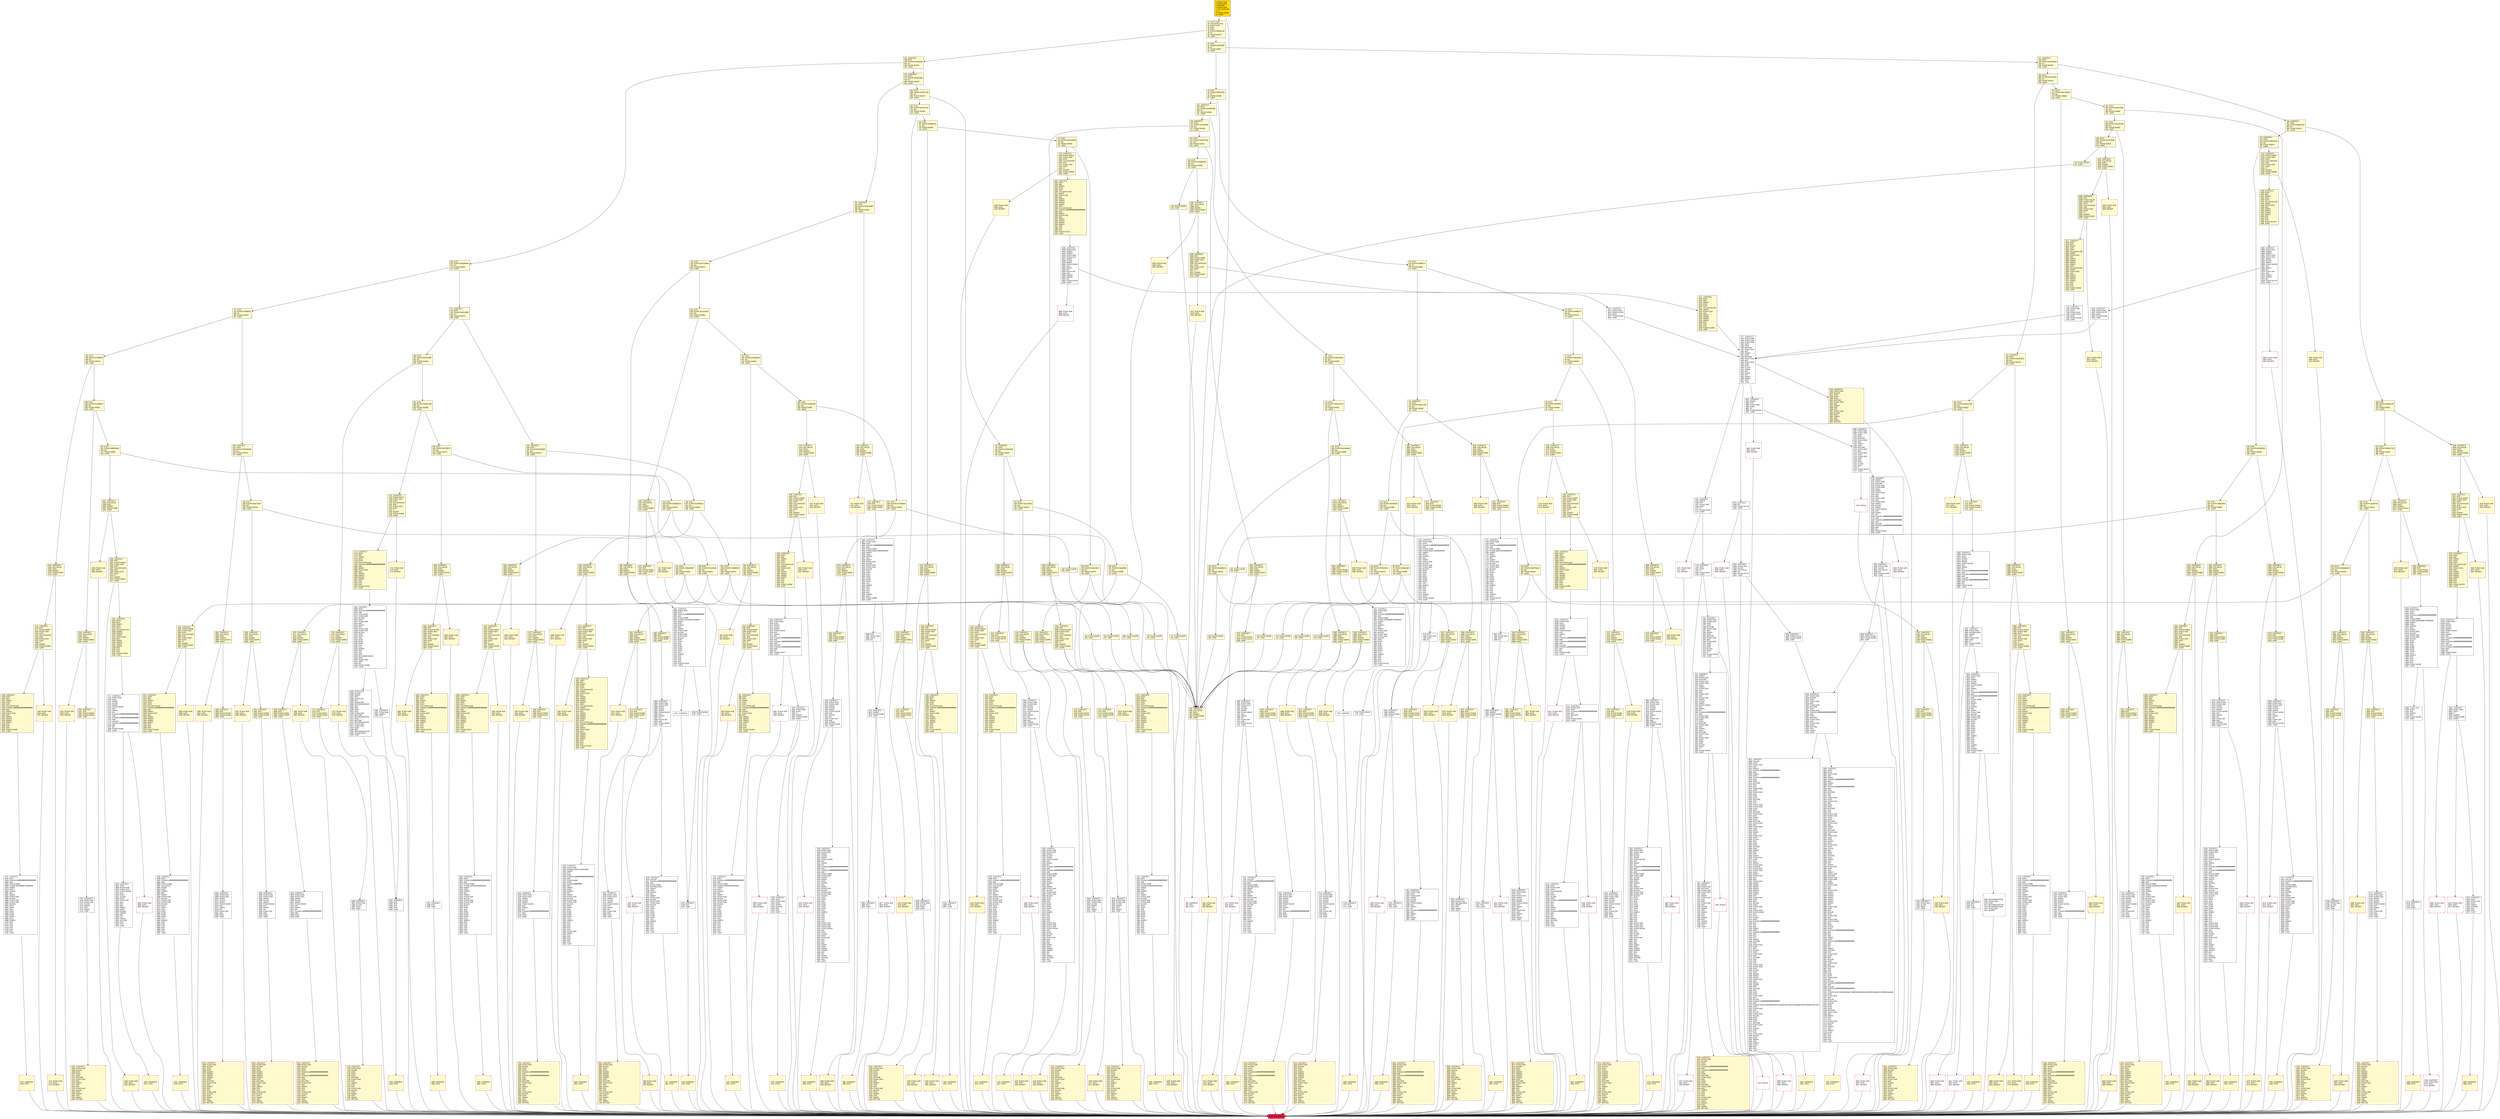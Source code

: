 digraph G {
bgcolor=transparent rankdir=UD;
node [shape=box style=filled color=black fillcolor=white fontname=arial fontcolor=black];
3698 [label="3698: JUMPDEST\l3699: CALLVALUE\l3700: DUP1\l3701: ISZERO\l3702: PUSH2 0x0e7e\l3705: JUMPI\l" fillcolor=lemonchiffon ];
804 [label="804: DUP1\l805: PUSH4 0x216ea3a2\l810: EQ\l811: PUSH2 0x038d\l814: JUMPI\l" fillcolor=lemonchiffon ];
4005 [label="4005: PUSH1 0x00\l4007: DUP1\l4008: REVERT\l" shape=Msquare color=crimson ];
292 [label="292: DUP1\l293: PUSH4 0xc4a5159a\l298: EQ\l299: PUSH2 0x0bb3\l302: JUMPI\l" fillcolor=lemonchiffon ];
2508 [label="2508: JUMPDEST\l2509: CALLVALUE\l2510: DUP1\l2511: ISZERO\l2512: PUSH2 0x09d8\l2515: JUMPI\l" fillcolor=lemonchiffon ];
2460 [label="2460: JUMPDEST\l2461: STOP\l" fillcolor=lemonchiffon shape=Msquare color=crimson ];
940 [label="940: PUSH1 0x00\l942: DUP1\l943: REVERT\l" fillcolor=lemonchiffon shape=Msquare color=crimson ];
7179 [label="7179: JUMPDEST\l7180: DUP1\l7181: DUP5\l7182: LT\l7183: PUSH2 0x1c17\l7186: JUMPI\l" ];
1913 [label="1913: JUMPDEST\l1914: POP\l1915: PUSH2 0x07bc\l1918: PUSH1 0x04\l1920: DUP1\l1921: CALLDATASIZE\l1922: SUB\l1923: PUSH1 0x20\l1925: DUP2\l1926: LT\l1927: ISZERO\l1928: PUSH2 0x0790\l1931: JUMPI\l" fillcolor=lemonchiffon ];
728 [label="728: DUP1\l729: PUSH4 0x3e153b71\l734: EQ\l735: PUSH2 0x057e\l738: JUMPI\l" fillcolor=lemonchiffon ];
777 [label="777: PUSH2 0x0350\l780: JUMP\l" fillcolor=lemonchiffon ];
5367 [label="5367: JUMPDEST\l5368: PUSH1 0x00\l5370: PUSH1 0x14\l5372: SWAP1\l5373: SLOAD\l5374: SWAP1\l5375: PUSH2 0x0100\l5378: EXP\l5379: SWAP1\l5380: DIV\l5381: PUSH1 0xff\l5383: AND\l5384: DUP2\l5385: JUMP\l" ];
8117 [label="8117: PUSH1 0x00\l8119: DUP1\l8120: REVERT\l" shape=Msquare color=crimson ];
3003 [label="3003: PUSH1 0x00\l3005: DUP1\l3006: REVERT\l" fillcolor=lemonchiffon shape=Msquare color=crimson ];
6915 [label="6915: JUMPDEST\l6916: PUSH1 0x00\l6918: DUP1\l6919: SWAP1\l6920: SLOAD\l6921: SWAP1\l6922: PUSH2 0x0100\l6925: EXP\l6926: SWAP1\l6927: DIV\l6928: PUSH20 0xffffffffffffffffffffffffffffffffffffffff\l6949: AND\l6950: PUSH20 0xffffffffffffffffffffffffffffffffffffffff\l6971: AND\l6972: PUSH2 0x08fc\l6975: DUP3\l6976: SWAP1\l6977: DUP2\l6978: ISZERO\l6979: MUL\l6980: SWAP1\l6981: PUSH1 0x40\l6983: MLOAD\l6984: PUSH1 0x00\l6986: PUSH1 0x40\l6988: MLOAD\l6989: DUP1\l6990: DUP4\l6991: SUB\l6992: DUP2\l6993: DUP6\l6994: DUP9\l6995: DUP9\l6996: CALL\l6997: SWAP4\l6998: POP\l6999: POP\l7000: POP\l7001: POP\l7002: ISZERO\l7003: DUP1\l7004: ISZERO\l7005: PUSH2 0x1b6a\l7008: JUMPI\l" ];
793 [label="793: DUP1\l794: PUSH4 0x071ceb64\l799: EQ\l800: PUSH2 0x0376\l803: JUMPI\l" fillcolor=lemonchiffon ];
2827 [label="2827: JUMPDEST\l2828: CALLVALUE\l2829: DUP1\l2830: ISZERO\l2831: PUSH2 0x0b17\l2834: JUMPI\l" fillcolor=lemonchiffon ];
909 [label="909: JUMPDEST\l910: CALLVALUE\l911: DUP1\l912: ISZERO\l913: PUSH2 0x0399\l916: JUMPI\l" fillcolor=lemonchiffon ];
7635 [label="7635: JUMPDEST\l7636: PUSH1 0x00\l7638: DUP1\l7639: PUSH20 0xffffffffffffffffffffffffffffffffffffffff\l7660: AND\l7661: PUSH2 0x08fc\l7664: PUSH9 0x0246ddf97976680000\l7674: SWAP1\l7675: DUP2\l7676: ISZERO\l7677: MUL\l7678: SWAP1\l7679: PUSH1 0x40\l7681: MLOAD\l7682: PUSH1 0x00\l7684: PUSH1 0x40\l7686: MLOAD\l7687: DUP1\l7688: DUP4\l7689: SUB\l7690: DUP2\l7691: DUP6\l7692: DUP9\l7693: DUP9\l7694: CALL\l7695: SWAP4\l7696: POP\l7697: POP\l7698: POP\l7699: POP\l7700: PUSH2 0x1e1c\l7703: JUMPI\l" ];
2945 [label="2945: PUSH1 0x00\l2947: DUP1\l2948: REVERT\l" fillcolor=lemonchiffon shape=Msquare color=crimson ];
3870 [label="3870: JUMPDEST\l3871: PUSH1 0x40\l3873: MLOAD\l3874: DUP1\l3875: DUP3\l3876: ISZERO\l3877: ISZERO\l3878: ISZERO\l3879: ISZERO\l3880: DUP2\l3881: MSTORE\l3882: PUSH1 0x20\l3884: ADD\l3885: SWAP2\l3886: POP\l3887: POP\l3888: PUSH1 0x40\l3890: MLOAD\l3891: DUP1\l3892: SWAP2\l3893: SUB\l3894: SWAP1\l3895: RETURN\l" fillcolor=lemonchiffon shape=Msquare color=crimson ];
2483 [label="2483: JUMPDEST\l2484: STOP\l" fillcolor=lemonchiffon shape=Msquare color=crimson ];
3977 [label="3977: PUSH1 0x00\l3979: DUP1\l3980: REVERT\l" shape=Msquare color=crimson ];
1932 [label="1932: PUSH1 0x00\l1934: DUP1\l1935: REVERT\l" fillcolor=lemonchiffon shape=Msquare color=crimson ];
2995 [label="2995: JUMPDEST\l2996: CALLVALUE\l2997: DUP1\l2998: ISZERO\l2999: PUSH2 0x0bbf\l3002: JUMPI\l" fillcolor=lemonchiffon ];
6708 [label="6708: JUMPDEST\l6709: PUSH1 0x00\l6711: DUP1\l6712: REVERT\l" shape=Msquare color=crimson ];
917 [label="917: PUSH1 0x00\l919: DUP1\l920: REVERT\l" fillcolor=lemonchiffon shape=Msquare color=crimson ];
5584 [label="5584: JUMPDEST\l5585: PUSH1 0x09\l5587: PUSH1 0x00\l5589: SWAP1\l5590: SLOAD\l5591: SWAP1\l5592: PUSH2 0x0100\l5595: EXP\l5596: SWAP1\l5597: DIV\l5598: PUSH1 0xff\l5600: AND\l5601: DUP2\l5602: JUMP\l" ];
428 [label="428: DUP1\l429: PUSH4 0x93459192\l434: EQ\l435: PUSH2 0x099e\l438: JUMPI\l" fillcolor=lemonchiffon ];
7300 [label="7300: INVALID\l" shape=Msquare color=crimson ];
3496 [label="3496: JUMPDEST\l3497: STOP\l" fillcolor=lemonchiffon shape=Msquare color=crimson ];
4490 [label="4490: JUMPDEST\l4491: PUSH1 0x0b\l4493: PUSH1 0x01\l4495: SWAP1\l4496: SLOAD\l4497: SWAP1\l4498: PUSH2 0x0100\l4501: EXP\l4502: SWAP1\l4503: DIV\l4504: PUSH20 0xffffffffffffffffffffffffffffffffffffffff\l4525: AND\l4526: PUSH20 0xffffffffffffffffffffffffffffffffffffffff\l4547: AND\l4548: PUSH2 0x08fc\l4551: PUSH1 0x0c\l4553: SLOAD\l4554: SWAP1\l4555: DUP2\l4556: ISZERO\l4557: MUL\l4558: SWAP1\l4559: PUSH1 0x40\l4561: MLOAD\l4562: PUSH1 0x00\l4564: PUSH1 0x40\l4566: MLOAD\l4567: DUP1\l4568: DUP4\l4569: SUB\l4570: DUP2\l4571: DUP6\l4572: DUP9\l4573: DUP9\l4574: CALL\l4575: SWAP4\l4576: POP\l4577: POP\l4578: POP\l4579: POP\l4580: POP\l4581: PUSH1 0x01\l4583: PUSH1 0x0b\l4585: PUSH1 0x00\l4587: PUSH2 0x0100\l4590: EXP\l4591: DUP2\l4592: SLOAD\l4593: DUP2\l4594: PUSH1 0xff\l4596: MUL\l4597: NOT\l4598: AND\l4599: SWAP1\l4600: DUP4\l4601: ISZERO\l4602: ISZERO\l4603: MUL\l4604: OR\l4605: SWAP1\l4606: SSTORE\l4607: POP\l4608: JUMP\l" ];
5491 [label="5491: JUMPDEST\l5492: POP\l5493: POP\l5494: POP\l5495: POP\l5496: JUMP\l" ];
3780 [label="3780: JUMPDEST\l3781: POP\l3782: PUSH2 0x0f07\l3785: PUSH1 0x04\l3787: DUP1\l3788: CALLDATASIZE\l3789: SUB\l3790: PUSH1 0x20\l3792: DUP2\l3793: LT\l3794: ISZERO\l3795: PUSH2 0x0edb\l3798: JUMPI\l" fillcolor=lemonchiffon ];
5603 [label="5603: JUMPDEST\l5604: PUSH1 0x0b\l5606: PUSH1 0x01\l5608: SWAP1\l5609: SLOAD\l5610: SWAP1\l5611: PUSH2 0x0100\l5614: EXP\l5615: SWAP1\l5616: DIV\l5617: PUSH20 0xffffffffffffffffffffffffffffffffffffffff\l5638: AND\l5639: DUP2\l5640: JUMP\l" ];
2370 [label="2370: JUMPDEST\l2371: DUP2\l2372: ADD\l2373: SWAP1\l2374: DUP1\l2375: DUP1\l2376: CALLDATALOAD\l2377: PUSH20 0xffffffffffffffffffffffffffffffffffffffff\l2398: AND\l2399: SWAP1\l2400: PUSH1 0x20\l2402: ADD\l2403: SWAP1\l2404: SWAP3\l2405: SWAP2\l2406: SWAP1\l2407: POP\l2408: POP\l2409: POP\l2410: PUSH2 0x16cb\l2413: JUMP\l" fillcolor=lemonchiffon ];
3050 [label="3050: PUSH1 0x00\l3052: DUP1\l3053: REVERT\l" fillcolor=lemonchiffon shape=Msquare color=crimson ];
1774 [label="1774: JUMPDEST\l1775: DUP2\l1776: ADD\l1777: SWAP1\l1778: DUP1\l1779: DUP1\l1780: CALLDATALOAD\l1781: PUSH20 0xffffffffffffffffffffffffffffffffffffffff\l1802: AND\l1803: SWAP1\l1804: PUSH1 0x20\l1806: ADD\l1807: SWAP1\l1808: SWAP3\l1809: SWAP2\l1810: SWAP1\l1811: POP\l1812: POP\l1813: POP\l1814: PUSH2 0x1510\l1817: JUMP\l" fillcolor=lemonchiffon ];
4009 [label="4009: JUMPDEST\l4010: CALLER\l4011: PUSH20 0xffffffffffffffffffffffffffffffffffffffff\l4032: AND\l4033: PUSH2 0x08fc\l4036: SELFBALANCE\l4037: SWAP1\l4038: DUP2\l4039: ISZERO\l4040: MUL\l4041: SWAP1\l4042: PUSH1 0x40\l4044: MLOAD\l4045: PUSH1 0x00\l4047: PUSH1 0x40\l4049: MLOAD\l4050: DUP1\l4051: DUP4\l4052: SUB\l4053: DUP2\l4054: DUP6\l4055: DUP9\l4056: DUP9\l4057: CALL\l4058: SWAP4\l4059: POP\l4060: POP\l4061: POP\l4062: POP\l4063: POP\l4064: JUMP\l" ];
1472 [label="1472: JUMPDEST\l1473: STOP\l" fillcolor=lemonchiffon shape=Msquare color=crimson ];
2037 [label="2037: PUSH1 0x00\l2039: DUP1\l2040: REVERT\l" fillcolor=lemonchiffon shape=Msquare color=crimson ];
161 [label="161: DUP1\l162: PUSH4 0xd43404dd\l167: EQ\l168: PUSH2 0x0d25\l171: JUMPI\l" fillcolor=lemonchiffon ];
259 [label="259: DUP1\l260: PUSH4 0xbc41ab32\l265: GT\l266: PUSH2 0x013e\l269: JUMPI\l" fillcolor=lemonchiffon ];
1021 [label="1021: PUSH1 0x00\l1023: DUP1\l1024: REVERT\l" fillcolor=lemonchiffon shape=Msquare color=crimson ];
6808 [label="6808: JUMPDEST\l6809: PUSH1 0x00\l6811: DUP1\l6812: SWAP1\l6813: SLOAD\l6814: SWAP1\l6815: PUSH2 0x0100\l6818: EXP\l6819: SWAP1\l6820: DIV\l6821: PUSH20 0xffffffffffffffffffffffffffffffffffffffff\l6842: AND\l6843: PUSH20 0xffffffffffffffffffffffffffffffffffffffff\l6864: AND\l6865: CALLER\l6866: PUSH20 0xffffffffffffffffffffffffffffffffffffffff\l6887: AND\l6888: EQ\l6889: PUSH2 0x1af1\l6892: JUMPI\l" ];
3768 [label="3768: JUMPDEST\l3769: CALLVALUE\l3770: DUP1\l3771: ISZERO\l3772: PUSH2 0x0ec4\l3775: JUMPI\l" fillcolor=lemonchiffon ];
5497 [label="5497: JUMPDEST\l5498: POP\l5499: JUMP\l" ];
2506 [label="2506: JUMPDEST\l2507: STOP\l" fillcolor=lemonchiffon shape=Msquare color=crimson ];
3054 [label="3054: JUMPDEST\l3055: POP\l3056: PUSH2 0x0c25\l3059: PUSH1 0x04\l3061: DUP1\l3062: CALLDATASIZE\l3063: SUB\l3064: PUSH1 0x40\l3066: DUP2\l3067: LT\l3068: ISZERO\l3069: PUSH2 0x0c05\l3072: JUMPI\l" fillcolor=lemonchiffon ];
7801 [label="7801: POP\l7802: PUSH1 0x01\l7804: DUP1\l7805: EQ\l" ];
755 [label="755: DUP1\l756: PUSH4 0x2ccf293d\l761: EQ\l762: PUSH2 0x045e\l765: JUMPI\l" fillcolor=lemonchiffon ];
963 [label="963: PUSH1 0x00\l965: DUP1\l966: REVERT\l" fillcolor=lemonchiffon shape=Msquare color=crimson ];
8294 [label="8294: EXIT BLOCK\l" fillcolor=crimson ];
1990 [label="1990: PUSH1 0x00\l1992: DUP1\l1993: REVERT\l" fillcolor=lemonchiffon shape=Msquare color=crimson ];
3721 [label="3721: JUMPDEST\l3722: CALLVALUE\l3723: DUP1\l3724: ISZERO\l3725: PUSH2 0x0e95\l3728: JUMPI\l" fillcolor=lemonchiffon ];
510 [label="510: DUP1\l511: PUSH4 0x86040ee3\l516: EQ\l517: PUSH2 0x08ef\l520: JUMPI\l" fillcolor=lemonchiffon ];
2076 [label="2076: JUMPDEST\l2077: CALLVALUE\l2078: DUP1\l2079: ISZERO\l2080: PUSH2 0x0828\l2083: JUMPI\l" fillcolor=lemonchiffon ];
6713 [label="6713: JUMPDEST\l6714: POP\l6715: POP\l6716: JUMP\l" ];
2848 [label="2848: JUMPDEST\l2849: PUSH1 0x40\l2851: MLOAD\l2852: DUP1\l2853: DUP3\l2854: PUSH20 0xffffffffffffffffffffffffffffffffffffffff\l2875: AND\l2876: PUSH20 0xffffffffffffffffffffffffffffffffffffffff\l2897: AND\l2898: DUP2\l2899: MSTORE\l2900: PUSH1 0x20\l2902: ADD\l2903: SWAP2\l2904: POP\l2905: POP\l2906: PUSH1 0x40\l2908: MLOAD\l2909: DUP1\l2910: SWAP2\l2911: SUB\l2912: SWAP1\l2913: RETURN\l" fillcolor=lemonchiffon shape=Msquare color=crimson ];
1328 [label="1328: JUMPDEST\l1329: PUSH2 0x057c\l1332: PUSH1 0x04\l1334: DUP1\l1335: CALLDATASIZE\l1336: SUB\l1337: PUSH1 0x40\l1339: DUP2\l1340: LT\l1341: ISZERO\l1342: PUSH2 0x0546\l1345: JUMPI\l" fillcolor=lemonchiffon ];
13 [label="13: PUSH1 0x00\l15: CALLDATALOAD\l16: PUSH1 0xe0\l18: SHR\l19: DUP1\l20: PUSH4 0x8f1de16e\l25: GT\l26: PUSH2 0x01c6\l29: JUMPI\l" fillcolor=lemonchiffon ];
8153 [label="8153: PUSH1 0x00\l8155: DUP1\l8156: REVERT\l" shape=Msquare color=crimson ];
3566 [label="3566: JUMPDEST\l3567: STOP\l" fillcolor=lemonchiffon shape=Msquare color=crimson ];
7301 [label="7301: JUMPDEST\l7302: SWAP1\l7303: PUSH1 0x00\l7305: MSTORE\l7306: PUSH1 0x20\l7308: PUSH1 0x00\l7310: SHA3\l7311: SWAP1\l7312: PUSH1 0x02\l7314: MUL\l7315: ADD\l7316: PUSH1 0x01\l7318: ADD\l7319: SLOAD\l7320: SWAP3\l7321: POP\l7322: SWAP3\l7323: POP\l7324: POP\l7325: SWAP3\l7326: POP\l7327: SWAP3\l7328: SWAP1\l7329: POP\l7330: JUMP\l" ];
270 [label="270: DUP1\l271: PUSH4 0xbc41ab32\l276: EQ\l277: PUSH2 0x0b0b\l280: JUMPI\l" fillcolor=lemonchiffon ];
5920 [label="5920: PUSH1 0x00\l5922: DUP1\l5923: REVERT\l" shape=Msquare color=crimson ];
5892 [label="5892: JUMPDEST\l5893: PUSH1 0x01\l5895: ISZERO\l5896: ISZERO\l5897: PUSH1 0x00\l5899: PUSH1 0x15\l5901: SWAP1\l5902: SLOAD\l5903: SWAP1\l5904: PUSH2 0x0100\l5907: EXP\l5908: SWAP1\l5909: DIV\l5910: PUSH1 0xff\l5912: AND\l5913: ISZERO\l5914: ISZERO\l5915: EQ\l5916: PUSH2 0x1724\l5919: JUMPI\l" ];
1828 [label="1828: PUSH1 0x00\l1830: DUP1\l1831: REVERT\l" fillcolor=lemonchiffon shape=Msquare color=crimson ];
7220 [label="7220: INVALID\l" shape=Msquare color=crimson ];
7509 [label="7509: JUMPDEST\l7510: PUSH1 0x00\l7512: DUP1\l7513: PUSH20 0xffffffffffffffffffffffffffffffffffffffff\l7534: AND\l7535: PUSH2 0x08fc\l7538: PUSH8 0x8ac7230489e80000\l7547: SWAP1\l7548: DUP2\l7549: ISZERO\l7550: MUL\l7551: SWAP1\l7552: PUSH1 0x40\l7554: MLOAD\l7555: PUSH1 0x00\l7557: PUSH1 0x40\l7559: MLOAD\l7560: DUP1\l7561: DUP4\l7562: SUB\l7563: DUP2\l7564: DUP6\l7565: DUP9\l7566: DUP9\l7567: CALL\l7568: SWAP4\l7569: POP\l7570: POP\l7571: POP\l7572: POP\l7573: ISZERO\l7574: DUP1\l7575: PUSH2 0x1da0\l7578: JUMPI\l" ];
7594 [label="7594: JUMPDEST\l7595: POP\l7596: JUMP\l" ];
1107 [label="1107: JUMPDEST\l1108: POP\l1109: PUSH2 0x045c\l1112: PUSH2 0x1170\l1115: JUMP\l" fillcolor=lemonchiffon ];
5941 [label="5941: PUSH1 0x00\l5943: DUP1\l5944: REVERT\l" shape=Msquare color=crimson ];
1982 [label="1982: JUMPDEST\l1983: CALLVALUE\l1984: DUP1\l1985: ISZERO\l1986: PUSH2 0x07ca\l1989: JUMPI\l" fillcolor=lemonchiffon ];
1851 [label="1851: PUSH1 0x00\l1853: DUP1\l1854: REVERT\l" fillcolor=lemonchiffon shape=Msquare color=crimson ];
1936 [label="1936: JUMPDEST\l1937: DUP2\l1938: ADD\l1939: SWAP1\l1940: DUP1\l1941: DUP1\l1942: CALLDATALOAD\l1943: PUSH20 0xffffffffffffffffffffffffffffffffffffffff\l1964: AND\l1965: SWAP1\l1966: PUSH1 0x20\l1968: ADD\l1969: SWAP1\l1970: SWAP3\l1971: SWAP2\l1972: SWAP1\l1973: POP\l1974: POP\l1975: POP\l1976: PUSH2 0x157c\l1979: JUMP\l" fillcolor=lemonchiffon ];
5945 [label="5945: JUMPDEST\l5946: PUSH1 0x01\l5948: SLOAD\l5949: CALLVALUE\l5950: EQ\l5951: PUSH2 0x1747\l5954: JUMPI\l" ];
5280 [label="5280: JUMPDEST\l5281: PUSH1 0x00\l5283: PUSH8 0x29a2241af62c0000\l5292: SWAP1\l5293: POP\l5294: DUP2\l5295: PUSH20 0xffffffffffffffffffffffffffffffffffffffff\l5316: AND\l5317: PUSH2 0x08fc\l5320: DUP3\l5321: PUSH8 0xffffffffffffffff\l5330: AND\l5331: SWAP1\l5332: DUP2\l5333: ISZERO\l5334: MUL\l5335: SWAP1\l5336: PUSH1 0x40\l5338: MLOAD\l5339: PUSH1 0x00\l5341: PUSH1 0x40\l5343: MLOAD\l5344: DUP1\l5345: DUP4\l5346: SUB\l5347: DUP2\l5348: DUP6\l5349: DUP9\l5350: DUP9\l5351: CALL\l5352: SWAP4\l5353: POP\l5354: POP\l5355: POP\l5356: POP\l5357: POP\l5358: PUSH1 0x00\l5360: SWAP1\l5361: POP\l5362: POP\l5363: POP\l5364: POP\l5365: POP\l5366: JUMP\l" ];
7597 [label="7597: JUMPDEST\l7598: PUSH1 0x07\l7600: PUSH1 0x02\l7602: SWAP1\l7603: SLOAD\l7604: SWAP1\l7605: PUSH2 0x0100\l7608: EXP\l7609: SWAP1\l7610: DIV\l7611: PUSH20 0xffffffffffffffffffffffffffffffffffffffff\l7632: AND\l7633: DUP2\l7634: JUMP\l" ];
4345 [label="4345: JUMPDEST\l4346: PUSH1 0x04\l4348: PUSH1 0x01\l4350: SWAP1\l4351: SLOAD\l4352: SWAP1\l4353: PUSH2 0x0100\l4356: EXP\l4357: SWAP1\l4358: DIV\l4359: PUSH20 0xffffffffffffffffffffffffffffffffffffffff\l4380: AND\l4381: PUSH20 0xffffffffffffffffffffffffffffffffffffffff\l4402: AND\l4403: PUSH2 0x08fc\l4406: PUSH1 0x05\l4408: SLOAD\l4409: SWAP1\l4410: DUP2\l4411: ISZERO\l4412: MUL\l4413: SWAP1\l4414: PUSH1 0x40\l4416: MLOAD\l4417: PUSH1 0x00\l4419: PUSH1 0x40\l4421: MLOAD\l4422: DUP1\l4423: DUP4\l4424: SUB\l4425: DUP2\l4426: DUP6\l4427: DUP9\l4428: DUP9\l4429: CALL\l4430: SWAP4\l4431: POP\l4432: POP\l4433: POP\l4434: POP\l4435: POP\l4436: PUSH1 0x01\l4438: PUSH1 0x04\l4440: PUSH1 0x00\l4442: PUSH2 0x0100\l4445: EXP\l4446: DUP2\l4447: SLOAD\l4448: DUP2\l4449: PUSH1 0xff\l4451: MUL\l4452: NOT\l4453: AND\l4454: SWAP1\l4455: DUP4\l4456: ISZERO\l4457: ISZERO\l4458: MUL\l4459: OR\l4460: SWAP1\l4461: SSTORE\l4462: POP\l4463: JUMP\l" ];
684 [label="684: DUP1\l685: PUSH4 0x32317c80\l690: GT\l691: PUSH2 0x02e7\l694: JUMPI\l" fillcolor=lemonchiffon ];
815 [label="815: DUP1\l816: PUSH4 0x24ebdd34\l821: EQ\l822: PUSH2 0x03a4\l825: JUMPI\l" fillcolor=lemonchiffon ];
3077 [label="3077: JUMPDEST\l3078: DUP2\l3079: ADD\l3080: SWAP1\l3081: DUP1\l3082: DUP1\l3083: CALLDATALOAD\l3084: SWAP1\l3085: PUSH1 0x20\l3087: ADD\l3088: SWAP1\l3089: SWAP3\l3090: SWAP2\l3091: SWAP1\l3092: DUP1\l3093: CALLDATALOAD\l3094: SWAP1\l3095: PUSH1 0x20\l3097: ADD\l3098: SWAP1\l3099: SWAP3\l3100: SWAP2\l3101: SWAP1\l3102: POP\l3103: POP\l3104: POP\l3105: PUSH2 0x1bee\l3108: JUMP\l" fillcolor=lemonchiffon ];
3849 [label="3849: JUMPDEST\l3850: CALLVALUE\l3851: DUP1\l3852: ISZERO\l3853: PUSH2 0x0f15\l3856: JUMPI\l" fillcolor=lemonchiffon ];
3386 [label="3386: JUMPDEST\l3387: STOP\l" fillcolor=lemonchiffon shape=Msquare color=crimson ];
5924 [label="5924: JUMPDEST\l5925: PUSH1 0x00\l5927: PUSH2 0x172f\l5930: DUP3\l5931: PUSH2 0x1d35\l5934: JUMP\l" ];
3857 [label="3857: PUSH1 0x00\l3859: DUP1\l3860: REVERT\l" fillcolor=lemonchiffon shape=Msquare color=crimson ];
2835 [label="2835: PUSH1 0x00\l2837: DUP1\l2838: REVERT\l" fillcolor=lemonchiffon shape=Msquare color=crimson ];
3194 [label="3194: JUMPDEST\l3195: POP\l3196: PUSH2 0x0cbd\l3199: PUSH1 0x04\l3201: DUP1\l3202: CALLDATASIZE\l3203: SUB\l3204: PUSH1 0x20\l3206: DUP2\l3207: LT\l3208: ISZERO\l3209: PUSH2 0x0c91\l3212: JUMPI\l" fillcolor=lemonchiffon ];
1326 [label="1326: JUMPDEST\l1327: STOP\l" fillcolor=lemonchiffon shape=Msquare color=crimson ];
3343 [label="3343: JUMPDEST\l3344: PUSH1 0x40\l3346: MLOAD\l3347: DUP1\l3348: DUP3\l3349: DUP2\l3350: MSTORE\l3351: PUSH1 0x20\l3353: ADD\l3354: SWAP2\l3355: POP\l3356: POP\l3357: PUSH1 0x40\l3359: MLOAD\l3360: DUP1\l3361: SWAP2\l3362: SUB\l3363: SWAP1\l3364: RETURN\l" fillcolor=lemonchiffon shape=Msquare color=crimson ];
2346 [label="2346: JUMPDEST\l2347: STOP\l" fillcolor=lemonchiffon shape=Msquare color=crimson ];
536 [label="536: JUMPDEST\l537: DUP1\l538: PUSH4 0x5eb944da\l543: EQ\l544: PUSH2 0x07be\l547: JUMPI\l" fillcolor=lemonchiffon ];
3321 [label="3321: JUMPDEST\l3322: DUP2\l3323: ADD\l3324: SWAP1\l3325: DUP1\l3326: DUP1\l3327: CALLDATALOAD\l3328: SWAP1\l3329: PUSH1 0x20\l3331: ADD\l3332: SWAP1\l3333: SWAP3\l3334: SWAP2\l3335: SWAP1\l3336: POP\l3337: POP\l3338: POP\l3339: PUSH2 0x1d35\l3342: JUMP\l" fillcolor=lemonchiffon ];
499 [label="499: DUP1\l500: PUSH4 0x7e5fae01\l505: EQ\l506: PUSH2 0x08c4\l509: JUMPI\l" fillcolor=lemonchiffon ];
5500 [label="5500: JUMPDEST\l5501: DUP1\l5502: PUSH20 0xffffffffffffffffffffffffffffffffffffffff\l5523: AND\l5524: PUSH2 0x08fc\l5527: PUSH8 0x3782dace9d900000\l5536: SWAP1\l5537: DUP2\l5538: ISZERO\l5539: MUL\l5540: SWAP1\l5541: PUSH1 0x40\l5543: MLOAD\l5544: PUSH1 0x00\l5546: PUSH1 0x40\l5548: MLOAD\l5549: DUP1\l5550: DUP4\l5551: SUB\l5552: DUP2\l5553: DUP6\l5554: DUP9\l5555: DUP9\l5556: CALL\l5557: SWAP4\l5558: POP\l5559: POP\l5560: POP\l5561: POP\l5562: POP\l5563: POP\l5564: JUMP\l" ];
871 [label="871: PUSH1 0x00\l873: DUP1\l874: REVERT\l" fillcolor=lemonchiffon shape=Msquare color=crimson ];
4309 [label="4309: JUMPDEST\l4310: DUP1\l4311: PUSH1 0x02\l4313: DUP2\l4314: SWAP1\l4315: SSTORE\l4316: POP\l4317: POP\l4318: JUMP\l" ];
2922 [label="2922: PUSH1 0x00\l2924: DUP1\l2925: REVERT\l" fillcolor=lemonchiffon shape=Msquare color=crimson ];
111 [label="111: JUMPDEST\l112: DUP1\l113: PUSH4 0xef5c27b6\l118: EQ\l119: PUSH2 0x0dd9\l122: JUMPI\l" fillcolor=lemonchiffon ];
1084 [label="1084: JUMPDEST\l1085: POP\l1086: PUSH2 0x0445\l1089: PUSH2 0x10df\l1092: JUMP\l" fillcolor=lemonchiffon ];
7708 [label="7708: JUMPDEST\l" ];
1909 [label="1909: PUSH1 0x00\l1911: DUP1\l1912: REVERT\l" fillcolor=lemonchiffon shape=Msquare color=crimson ];
3263 [label="3263: JUMPDEST\l3264: CALLVALUE\l3265: DUP1\l3266: ISZERO\l3267: PUSH2 0x0ccb\l3270: JUMPI\l" fillcolor=lemonchiffon ];
1561 [label="1561: JUMPDEST\l1562: CALLVALUE\l1563: DUP1\l1564: ISZERO\l1565: PUSH2 0x0625\l1568: JUMPI\l" fillcolor=lemonchiffon ];
586 [label="586: DUP1\l587: PUSH4 0x491c5680\l592: EQ\l593: PUSH2 0x06ad\l596: JUMPI\l" fillcolor=lemonchiffon ];
439 [label="439: DUP1\l440: PUSH4 0x994c3bfd\l445: EQ\l446: PUSH2 0x09b5\l449: JUMPI\l" fillcolor=lemonchiffon ];
3109 [label="3109: JUMPDEST\l3110: PUSH1 0x40\l3112: MLOAD\l3113: DUP1\l3114: DUP4\l3115: PUSH20 0xffffffffffffffffffffffffffffffffffffffff\l3136: AND\l3137: PUSH20 0xffffffffffffffffffffffffffffffffffffffff\l3158: AND\l3159: DUP2\l3160: MSTORE\l3161: PUSH1 0x20\l3163: ADD\l3164: DUP3\l3165: DUP2\l3166: MSTORE\l3167: PUSH1 0x20\l3169: ADD\l3170: SWAP3\l3171: POP\l3172: POP\l3173: POP\l3174: PUSH1 0x40\l3176: MLOAD\l3177: DUP1\l3178: SWAP2\l3179: SUB\l3180: SWAP1\l3181: RETURN\l" fillcolor=lemonchiffon shape=Msquare color=crimson ];
209 [label="209: JUMPDEST\l210: DUP1\l211: PUSH4 0xcf43199b\l216: EQ\l217: PUSH2 0x0c6e\l220: JUMPI\l" fillcolor=lemonchiffon ];
894 [label="894: PUSH1 0x00\l896: DUP1\l897: REVERT\l" fillcolor=lemonchiffon shape=Msquare color=crimson ];
5707 [label="5707: JUMPDEST\l5708: PUSH1 0x00\l5710: PUSH1 0x01\l5712: SLOAD\l5713: SWAP1\l5714: POP\l5715: SWAP1\l5716: JUMP\l" ];
3007 [label="3007: JUMPDEST\l3008: POP\l3009: PUSH2 0x0bc8\l3012: PUSH2 0x1bdb\l3015: JUMP\l" fillcolor=lemonchiffon ];
5717 [label="5717: JUMPDEST\l5718: PUSH1 0x00\l5720: DUP1\l5721: SWAP1\l5722: SLOAD\l5723: SWAP1\l5724: PUSH2 0x0100\l5727: EXP\l5728: SWAP1\l5729: DIV\l5730: PUSH20 0xffffffffffffffffffffffffffffffffffffffff\l5751: AND\l5752: PUSH20 0xffffffffffffffffffffffffffffffffffffffff\l5773: AND\l5774: CALLER\l5775: PUSH20 0xffffffffffffffffffffffffffffffffffffffff\l5796: AND\l5797: EQ\l5798: PUSH2 0x16ae\l5801: JUMPI\l" ];
5955 [label="5955: PUSH1 0x00\l5957: DUP1\l5958: REVERT\l" shape=Msquare color=crimson ];
2784 [label="2784: JUMPDEST\l2785: CALLVALUE\l2786: DUP1\l2787: ISZERO\l2788: PUSH2 0x0aec\l2791: JUMPI\l" fillcolor=lemonchiffon ];
281 [label="281: DUP1\l282: PUSH4 0xbe11fe6b\l287: EQ\l288: PUSH2 0x0b62\l291: JUMPI\l" fillcolor=lemonchiffon ];
1820 [label="1820: JUMPDEST\l1821: CALLVALUE\l1822: DUP1\l1823: ISZERO\l1824: PUSH2 0x0728\l1827: JUMPI\l" fillcolor=lemonchiffon ];
466 [label="466: DUP1\l467: PUSH4 0x5eb944da\l472: GT\l473: PUSH2 0x023e\l476: JUMPI\l" fillcolor=lemonchiffon ];
1404 [label="1404: JUMPDEST\l1405: STOP\l" fillcolor=lemonchiffon shape=Msquare color=crimson ];
1662 [label="1662: JUMPDEST\l1663: CALLVALUE\l1664: DUP1\l1665: ISZERO\l1666: PUSH2 0x068a\l1669: JUMPI\l" fillcolor=lemonchiffon ];
7396 [label="7396: JUMPDEST\l7397: PUSH1 0x00\l7399: PUSH1 0x14\l7401: SWAP1\l7402: SLOAD\l7403: SWAP1\l7404: PUSH2 0x0100\l7407: EXP\l7408: SWAP1\l7409: DIV\l7410: PUSH1 0xff\l7412: AND\l7413: PUSH2 0x1cfd\l7416: JUMPI\l" ];
3377 [label="3377: JUMPDEST\l3378: POP\l3379: PUSH2 0x0d3a\l3382: PUSH2 0x1d55\l3385: JUMP\l" fillcolor=lemonchiffon ];
1072 [label="1072: JUMPDEST\l1073: CALLVALUE\l1074: DUP1\l1075: ISZERO\l1076: PUSH2 0x043c\l1079: JUMPI\l" fillcolor=lemonchiffon ];
2003 [label="2003: JUMPDEST\l2004: PUSH1 0x40\l2006: MLOAD\l2007: DUP1\l2008: DUP3\l2009: ISZERO\l2010: ISZERO\l2011: ISZERO\l2012: ISZERO\l2013: DUP2\l2014: MSTORE\l2015: PUSH1 0x20\l2017: ADD\l2018: SWAP2\l2019: POP\l2020: POP\l2021: PUSH1 0x40\l2023: MLOAD\l2024: DUP1\l2025: SWAP2\l2026: SUB\l2027: SWAP1\l2028: RETURN\l" fillcolor=lemonchiffon shape=Msquare color=crimson ];
2462 [label="2462: JUMPDEST\l2463: CALLVALUE\l2464: DUP1\l2465: ISZERO\l2466: PUSH2 0x09aa\l2469: JUMPI\l" fillcolor=lemonchiffon ];
3016 [label="3016: JUMPDEST\l3017: PUSH1 0x40\l3019: MLOAD\l3020: DUP1\l3021: DUP3\l3022: ISZERO\l3023: ISZERO\l3024: ISZERO\l3025: ISZERO\l3026: DUP2\l3027: MSTORE\l3028: PUSH1 0x20\l3030: ADD\l3031: SWAP2\l3032: POP\l3033: POP\l3034: PUSH1 0x40\l3036: MLOAD\l3037: DUP1\l3038: SWAP2\l3039: SUB\l3040: SWAP1\l3041: RETURN\l" fillcolor=lemonchiffon shape=Msquare color=crimson ];
856 [label="856: PUSH1 0x00\l858: DUP1\l859: REVERT\l" fillcolor=lemonchiffon shape=Msquare color=crimson ];
6396 [label="6396: JUMPDEST\l6397: PUSH1 0x09\l6399: PUSH1 0x01\l6401: SWAP1\l6402: SLOAD\l6403: SWAP1\l6404: PUSH2 0x0100\l6407: EXP\l6408: SWAP1\l6409: DIV\l6410: PUSH20 0xffffffffffffffffffffffffffffffffffffffff\l6431: AND\l6432: PUSH20 0xffffffffffffffffffffffffffffffffffffffff\l6453: AND\l6454: PUSH2 0x08fc\l6457: PUSH1 0x0a\l6459: SLOAD\l6460: SWAP1\l6461: DUP2\l6462: ISZERO\l6463: MUL\l6464: SWAP1\l6465: PUSH1 0x40\l6467: MLOAD\l6468: PUSH1 0x00\l6470: PUSH1 0x40\l6472: MLOAD\l6473: DUP1\l6474: DUP4\l6475: SUB\l6476: DUP2\l6477: DUP6\l6478: DUP9\l6479: DUP9\l6480: CALL\l6481: SWAP4\l6482: POP\l6483: POP\l6484: POP\l6485: POP\l6486: POP\l6487: PUSH1 0x01\l6489: PUSH1 0x09\l6491: PUSH1 0x00\l6493: PUSH2 0x0100\l6496: EXP\l6497: DUP2\l6498: SLOAD\l6499: DUP2\l6500: PUSH1 0xff\l6502: MUL\l6503: NOT\l6504: AND\l6505: SWAP1\l6506: DUP4\l6507: ISZERO\l6508: ISZERO\l6509: MUL\l6510: OR\l6511: SWAP1\l6512: SSTORE\l6513: POP\l6514: JUMP\l" ];
2414 [label="2414: JUMPDEST\l2415: STOP\l" fillcolor=lemonchiffon shape=Msquare color=crimson ];
401 [label="401: DUP1\l402: PUSH4 0xa858a350\l407: EQ\l408: PUSH2 0x0a4d\l411: JUMPI\l" fillcolor=lemonchiffon ];
848 [label="848: JUMPDEST\l849: CALLVALUE\l850: DUP1\l851: ISZERO\l852: PUSH2 0x035c\l855: JUMPI\l" fillcolor=lemonchiffon ];
7131 [label="7131: JUMPDEST\l7132: PUSH1 0x04\l7134: PUSH1 0x00\l7136: SWAP1\l7137: SLOAD\l7138: SWAP1\l7139: PUSH2 0x0100\l7142: EXP\l7143: SWAP1\l7144: DIV\l7145: PUSH1 0xff\l7147: AND\l7148: DUP2\l7149: JUMP\l" ];
3557 [label="3557: JUMPDEST\l3558: POP\l3559: PUSH2 0x0dee\l3562: PUSH2 0x1e33\l3565: JUMP\l" fillcolor=lemonchiffon ];
149 [label="149: JUMPDEST\l150: DUP1\l151: PUSH4 0xd43404dd\l156: GT\l157: PUSH2 0x00d1\l160: JUMPI\l" fillcolor=lemonchiffon ];
646 [label="646: DUP1\l647: PUSH4 0x434fa4aa\l652: EQ\l653: PUSH2 0x0619\l656: JUMPI\l" fillcolor=lemonchiffon ];
5802 [label="5802: PUSH1 0x00\l5804: DUP1\l5805: REVERT\l" shape=Msquare color=crimson ];
7584 [label="7584: JUMPDEST\l7585: ISZERO\l7586: PUSH2 0x1daa\l7589: JUMPI\l" ];
4138 [label="4138: JUMPDEST\l4139: POP\l4140: JUMP\l" ];
532 [label="532: PUSH2 0x0350\l535: JUMP\l" fillcolor=lemonchiffon ];
2611 [label="2611: JUMPDEST\l2612: PUSH1 0x40\l2614: MLOAD\l2615: DUP1\l2616: DUP3\l2617: ISZERO\l2618: ISZERO\l2619: ISZERO\l2620: ISZERO\l2621: DUP2\l2622: MSTORE\l2623: PUSH1 0x20\l2625: ADD\l2626: SWAP2\l2627: POP\l2628: POP\l2629: PUSH1 0x40\l2631: MLOAD\l2632: DUP1\l2633: SWAP2\l2634: SUB\l2635: SWAP1\l2636: RETURN\l" fillcolor=lemonchiffon shape=Msquare color=crimson ];
1717 [label="1717: PUSH1 0x00\l1719: DUP1\l1720: REVERT\l" fillcolor=lemonchiffon shape=Msquare color=crimson ];
5185 [label="5185: JUMPDEST\l5186: DUP1\l5187: PUSH20 0xffffffffffffffffffffffffffffffffffffffff\l5208: AND\l5209: PUSH2 0x08fc\l5212: CALLVALUE\l5213: SWAP1\l5214: DUP2\l5215: ISZERO\l5216: MUL\l5217: SWAP1\l5218: PUSH1 0x40\l5220: MLOAD\l5221: PUSH1 0x00\l5223: PUSH1 0x40\l5225: MLOAD\l5226: DUP1\l5227: DUP4\l5228: SUB\l5229: DUP2\l5230: DUP6\l5231: DUP9\l5232: DUP9\l5233: CALL\l5234: SWAP4\l5235: POP\l5236: POP\l5237: POP\l5238: POP\l5239: POP\l5240: POP\l5241: JUMP\l" ];
3710 [label="3710: JUMPDEST\l3711: POP\l3712: PUSH2 0x0e87\l3715: PUSH2 0x1ebc\l3718: JUMP\l" fillcolor=lemonchiffon ];
416 [label="416: JUMPDEST\l417: DUP1\l418: PUSH4 0x8f1de16e\l423: EQ\l424: PUSH2 0x0970\l427: JUMPI\l" fillcolor=lemonchiffon ];
1721 [label="1721: JUMPDEST\l1722: POP\l1723: PUSH2 0x06c2\l1726: PUSH2 0x150a\l1729: JUMP\l" fillcolor=lemonchiffon ];
570 [label="570: PUSH2 0x0350\l573: JUMP\l" fillcolor=lemonchiffon ];
2688 [label="2688: PUSH1 0x00\l2690: DUP1\l2691: REVERT\l" fillcolor=lemonchiffon shape=Msquare color=crimson ];
7018 [label="7018: JUMPDEST\l7019: POP\l7020: POP\l7021: JUMP\l" ];
3298 [label="3298: JUMPDEST\l3299: POP\l3300: PUSH2 0x0d0f\l3303: PUSH1 0x04\l3305: DUP1\l3306: CALLDATASIZE\l3307: SUB\l3308: PUSH1 0x20\l3310: DUP2\l3311: LT\l3312: ISZERO\l3313: PUSH2 0x0cf9\l3316: JUMPI\l" fillcolor=lemonchiffon ];
7812 [label="7812: PUSH1 0x00\l7814: DUP1\l7815: REVERT\l" shape=Msquare color=crimson ];
3896 [label="3896: JUMPDEST\l3897: PUSH1 0x00\l3899: DUP1\l3900: PUSH20 0xffffffffffffffffffffffffffffffffffffffff\l3921: AND\l3922: PUSH2 0x08fc\l3925: PUSH8 0x8ac7230489e80000\l3934: SWAP1\l3935: DUP2\l3936: ISZERO\l3937: MUL\l3938: SWAP1\l3939: PUSH1 0x40\l3941: MLOAD\l3942: PUSH1 0x00\l3944: PUSH1 0x40\l3946: MLOAD\l3947: DUP1\l3948: DUP4\l3949: SUB\l3950: DUP2\l3951: DUP6\l3952: DUP9\l3953: DUP9\l3954: CALL\l3955: SWAP4\l3956: POP\l3957: POP\l3958: POP\l3959: POP\l3960: ISZERO\l3961: DUP1\l3962: PUSH2 0x0f83\l3965: JUMPI\l" ];
1173 [label="1173: JUMPDEST\l1174: POP\l1175: PUSH2 0x049e\l1178: PUSH2 0x120b\l1181: JUMP\l" fillcolor=lemonchiffon ];
1670 [label="1670: PUSH1 0x00\l1672: DUP1\l1673: REVERT\l" fillcolor=lemonchiffon shape=Msquare color=crimson ];
3261 [label="3261: JUMPDEST\l3262: STOP\l" fillcolor=lemonchiffon shape=Msquare color=crimson ];
619 [label="619: DUP1\l620: PUSH4 0x58dbb19c\l625: EQ\l626: PUSH2 0x076d\l629: JUMPI\l" fillcolor=lemonchiffon ];
1247 [label="1247: JUMPDEST\l1248: CALLVALUE\l1249: DUP1\l1250: ISZERO\l1251: PUSH2 0x04eb\l1254: JUMPI\l" fillcolor=lemonchiffon ];
1182 [label="1182: JUMPDEST\l1183: PUSH1 0x40\l1185: MLOAD\l1186: DUP1\l1187: DUP3\l1188: DUP2\l1189: MSTORE\l1190: PUSH1 0x20\l1192: ADD\l1193: SWAP2\l1194: POP\l1195: POP\l1196: PUSH1 0x40\l1198: MLOAD\l1199: DUP1\l1200: SWAP2\l1201: SUB\l1202: SWAP1\l1203: RETURN\l" fillcolor=lemonchiffon shape=Msquare color=crimson ];
2041 [label="2041: JUMPDEST\l2042: POP\l2043: PUSH2 0x0802\l2046: PUSH2 0x15d0\l2049: JUMP\l" fillcolor=lemonchiffon ];
3487 [label="3487: JUMPDEST\l3488: POP\l3489: PUSH2 0x0da8\l3492: PUSH2 0x1dd3\l3495: JUMP\l" fillcolor=lemonchiffon ];
6897 [label="6897: JUMPDEST\l6898: PUSH1 0x00\l6900: SELFBALANCE\l6901: SWAP1\l6902: POP\l6903: PUSH1 0x00\l6905: DUP2\l6906: GT\l6907: PUSH2 0x1b03\l6910: JUMPI\l" ];
3729 [label="3729: PUSH1 0x00\l3731: DUP1\l3732: REVERT\l" fillcolor=lemonchiffon shape=Msquare color=crimson ];
172 [label="172: DUP1\l173: PUSH4 0xe0ae24cb\l178: EQ\l179: PUSH2 0x0d3c\l182: JUMPI\l" fillcolor=lemonchiffon ];
2711 [label="2711: PUSH1 0x00\l2713: DUP1\l2714: REVERT\l" fillcolor=lemonchiffon shape=Msquare color=crimson ];
3568 [label="3568: JUMPDEST\l3569: CALLVALUE\l3570: DUP1\l3571: ISZERO\l3572: PUSH2 0x0dfc\l3575: JUMPI\l" fillcolor=lemonchiffon ];
7806 [label="7806: JUMPDEST\l7807: ISZERO\l7808: PUSH2 0x1e88\l7811: JUMPI\l" ];
898 [label="898: JUMPDEST\l899: POP\l900: PUSH2 0x038b\l903: PUSH2 0x0f90\l906: JUMP\l" fillcolor=lemonchiffon ];
5242 [label="5242: JUMPDEST\l5243: PUSH1 0x04\l5245: PUSH1 0x01\l5247: SWAP1\l5248: SLOAD\l5249: SWAP1\l5250: PUSH2 0x0100\l5253: EXP\l5254: SWAP1\l5255: DIV\l5256: PUSH20 0xffffffffffffffffffffffffffffffffffffffff\l5277: AND\l5278: DUP2\l5279: JUMP\l" ];
3284 [label="3284: JUMPDEST\l3285: STOP\l" fillcolor=lemonchiffon shape=Msquare color=crimson ];
4609 [label="4609: JUMPDEST\l4610: PUSH1 0x00\l4612: PUSH1 0x06\l4614: SLOAD\l4615: SWAP1\l4616: POP\l4617: SWAP1\l4618: JUMP\l" ];
2792 [label="2792: PUSH1 0x00\l2794: DUP1\l2795: REVERT\l" fillcolor=lemonchiffon shape=Msquare color=crimson ];
4141 [label="4141: JUMPDEST\l4142: DUP1\l4143: PUSH20 0xffffffffffffffffffffffffffffffffffffffff\l4164: AND\l4165: PUSH2 0x08fc\l4168: PUSH8 0x4563918244f40000\l4177: SWAP1\l4178: DUP2\l4179: ISZERO\l4180: MUL\l4181: SWAP1\l4182: PUSH1 0x40\l4184: MLOAD\l4185: PUSH1 0x00\l4187: PUSH1 0x40\l4189: MLOAD\l4190: DUP1\l4191: DUP4\l4192: SUB\l4193: DUP2\l4194: DUP6\l4195: DUP9\l4196: DUP9\l4197: CALL\l4198: SWAP4\l4199: POP\l4200: POP\l4201: POP\l4202: POP\l4203: POP\l4204: POP\l4205: JUMP\l" ];
1770 [label="1770: PUSH1 0x00\l1772: DUP1\l1773: REVERT\l" fillcolor=lemonchiffon shape=Msquare color=crimson ];
3580 [label="3580: JUMPDEST\l3581: POP\l3582: PUSH2 0x0e05\l3585: PUSH2 0x1e8b\l3588: JUMP\l" fillcolor=lemonchiffon ];
6893 [label="6893: PUSH1 0x00\l6895: DUP1\l6896: REVERT\l" shape=Msquare color=crimson ];
4844 [label="4844: PUSH1 0x00\l4846: DUP1\l4847: REVERT\l" shape=Msquare color=crimson ];
2926 [label="2926: JUMPDEST\l2927: POP\l2928: PUSH2 0x0bb1\l2931: PUSH1 0x04\l2933: DUP1\l2934: CALLDATASIZE\l2935: SUB\l2936: PUSH1 0x20\l2938: DUP2\l2939: LT\l2940: ISZERO\l2941: PUSH2 0x0b85\l2944: JUMPI\l" fillcolor=lemonchiffon ];
2485 [label="2485: JUMPDEST\l2486: CALLVALUE\l2487: DUP1\l2488: ISZERO\l2489: PUSH2 0x09c1\l2492: JUMPI\l" fillcolor=lemonchiffon ];
2242 [label="2242: JUMPDEST\l2243: STOP\l" fillcolor=lemonchiffon shape=Msquare color=crimson ];
7164 [label="7164: JUMPDEST\l7165: SWAP1\l7166: POP\l7167: PUSH1 0x00\l7169: DUP2\l7170: GT\l7171: PUSH2 0x1c0b\l7174: JUMPI\l" ];
4670 [label="4670: JUMPDEST\l4671: PUSH1 0x00\l4673: PUSH2 0x1249\l4676: DUP4\l4677: PUSH2 0x1d35\l4680: JUMP\l" ];
6911 [label="6911: PUSH1 0x00\l6913: DUP1\l6914: REVERT\l" shape=Msquare color=crimson ];
2348 [label="2348: JUMPDEST\l2349: PUSH2 0x096e\l2352: PUSH1 0x04\l2354: DUP1\l2355: CALLDATASIZE\l2356: SUB\l2357: PUSH1 0x20\l2359: DUP2\l2360: LT\l2361: ISZERO\l2362: PUSH2 0x0942\l2365: JUMPI\l" fillcolor=lemonchiffon ];
3776 [label="3776: PUSH1 0x00\l3778: DUP1\l3779: REVERT\l" fillcolor=lemonchiffon shape=Msquare color=crimson ];
3632 [label="3632: JUMPDEST\l3633: PUSH1 0x40\l3635: MLOAD\l3636: DUP1\l3637: DUP3\l3638: PUSH20 0xffffffffffffffffffffffffffffffffffffffff\l3659: AND\l3660: PUSH20 0xffffffffffffffffffffffffffffffffffffffff\l3681: AND\l3682: DUP2\l3683: MSTORE\l3684: PUSH1 0x20\l3686: ADD\l3687: SWAP2\l3688: POP\l3689: POP\l3690: PUSH1 0x40\l3692: MLOAD\l3693: DUP1\l3694: SWAP2\l3695: SUB\l3696: SWAP1\l3697: RETURN\l" fillcolor=lemonchiffon shape=Msquare color=crimson ];
3966 [label="3966: POP\l3967: PUSH1 0x01\l3969: DUP1\l3970: EQ\l" ];
2265 [label="2265: JUMPDEST\l2266: PUSH1 0x40\l2268: MLOAD\l2269: DUP1\l2270: DUP3\l2271: DUP2\l2272: MSTORE\l2273: PUSH1 0x20\l2275: ADD\l2276: SWAP2\l2277: POP\l2278: POP\l2279: PUSH1 0x40\l2281: MLOAD\l2282: DUP1\l2283: SWAP2\l2284: SUB\l2285: SWAP1\l2286: RETURN\l" fillcolor=lemonchiffon shape=Msquare color=crimson ];
630 [label="630: PUSH2 0x0350\l633: JUMP\l" fillcolor=lemonchiffon ];
2769 [label="2769: PUSH1 0x00\l2771: DUP1\l2772: REVERT\l" fillcolor=lemonchiffon shape=Msquare color=crimson ];
2680 [label="2680: JUMPDEST\l2681: CALLVALUE\l2682: DUP1\l2683: ISZERO\l2684: PUSH2 0x0a84\l2687: JUMPI\l" fillcolor=lemonchiffon ];
7890 [label="7890: PUSH1 0x00\l7892: DUP1\l7893: REVERT\l" shape=Msquare color=crimson ];
2474 [label="2474: JUMPDEST\l2475: POP\l2476: PUSH2 0x09b3\l2479: PUSH2 0x1891\l2482: JUMP\l" fillcolor=lemonchiffon ];
837 [label="837: DUP1\l838: PUSH4 0x279265d2\l843: EQ\l844: PUSH2 0x0430\l847: JUMPI\l" fillcolor=lemonchiffon ];
3799 [label="3799: PUSH1 0x00\l3801: DUP1\l3802: REVERT\l" fillcolor=lemonchiffon shape=Msquare color=crimson ];
63 [label="63: DUP1\l64: PUSH4 0xf5fbd77c\l69: EQ\l70: PUSH2 0x0e72\l73: JUMPI\l" fillcolor=lemonchiffon ];
1225 [label="1225: JUMPDEST\l1226: PUSH1 0x40\l1228: MLOAD\l1229: DUP1\l1230: DUP3\l1231: DUP2\l1232: MSTORE\l1233: PUSH1 0x20\l1235: ADD\l1236: SWAP2\l1237: POP\l1238: POP\l1239: PUSH1 0x40\l1241: MLOAD\l1242: DUP1\l1243: SWAP2\l1244: SUB\l1245: SWAP1\l1246: RETURN\l" fillcolor=lemonchiffon shape=Msquare color=crimson ];
7009 [label="7009: RETURNDATASIZE\l7010: PUSH1 0x00\l7012: DUP1\l7013: RETURNDATACOPY\l7014: RETURNDATASIZE\l7015: PUSH1 0x00\l7017: REVERT\l" shape=Msquare color=crimson ];
4830 [label="4830: PUSH1 0x00\l4832: DUP1\l4833: REVERT\l" shape=Msquare color=crimson ];
1569 [label="1569: PUSH1 0x00\l1571: DUP1\l1572: REVERT\l" fillcolor=lemonchiffon shape=Msquare color=crimson ];
4856 [label="4856: JUMPDEST\l4857: DUP3\l4858: DUP2\l4859: PUSH1 0x00\l4861: ADD\l4862: SWAP1\l4863: PUSH20 0xffffffffffffffffffffffffffffffffffffffff\l4884: AND\l4885: SWAP1\l4886: DUP2\l4887: PUSH20 0xffffffffffffffffffffffffffffffffffffffff\l4908: AND\l4909: DUP2\l4910: MSTORE\l4911: POP\l4912: POP\l4913: TIMESTAMP\l4914: DUP2\l4915: PUSH1 0x20\l4917: ADD\l4918: DUP2\l4919: DUP2\l4920: MSTORE\l4921: POP\l4922: POP\l4923: PUSH1 0x03\l4925: PUSH1 0x00\l4927: DUP6\l4928: DUP2\l4929: MSTORE\l4930: PUSH1 0x20\l4932: ADD\l4933: SWAP1\l4934: DUP2\l4935: MSTORE\l4936: PUSH1 0x20\l4938: ADD\l4939: PUSH1 0x00\l4941: SHA3\l4942: DUP2\l4943: SWAP1\l4944: DUP1\l4945: PUSH1 0x01\l4947: DUP2\l4948: SLOAD\l4949: ADD\l4950: DUP1\l4951: DUP3\l4952: SSTORE\l4953: DUP1\l4954: SWAP2\l4955: POP\l4956: POP\l4957: SWAP1\l4958: PUSH1 0x01\l4960: DUP3\l4961: SUB\l4962: SWAP1\l4963: PUSH1 0x00\l4965: MSTORE\l4966: PUSH1 0x20\l4968: PUSH1 0x00\l4970: SHA3\l4971: SWAP1\l4972: PUSH1 0x02\l4974: MUL\l4975: ADD\l4976: PUSH1 0x00\l4978: SWAP1\l4979: SWAP2\l4980: SWAP3\l4981: SWAP1\l4982: SWAP2\l4983: SWAP1\l4984: SWAP2\l4985: POP\l4986: PUSH1 0x00\l4988: DUP3\l4989: ADD\l4990: MLOAD\l4991: DUP2\l4992: PUSH1 0x00\l4994: ADD\l4995: PUSH1 0x00\l4997: PUSH2 0x0100\l5000: EXP\l5001: DUP2\l5002: SLOAD\l5003: DUP2\l5004: PUSH20 0xffffffffffffffffffffffffffffffffffffffff\l5025: MUL\l5026: NOT\l5027: AND\l5028: SWAP1\l5029: DUP4\l5030: PUSH20 0xffffffffffffffffffffffffffffffffffffffff\l5051: AND\l5052: MUL\l5053: OR\l5054: SWAP1\l5055: SSTORE\l5056: POP\l5057: PUSH1 0x20\l5059: DUP3\l5060: ADD\l5061: MLOAD\l5062: DUP2\l5063: PUSH1 0x01\l5065: ADD\l5066: SSTORE\l5067: POP\l5068: POP\l5069: POP\l5070: DUP4\l5071: DUP2\l5072: PUSH1 0x00\l5074: ADD\l5075: MLOAD\l5076: PUSH20 0xffffffffffffffffffffffffffffffffffffffff\l5097: AND\l5098: CALLER\l5099: PUSH20 0xffffffffffffffffffffffffffffffffffffffff\l5120: AND\l5121: PUSH32 0x22e7d2c89d8d0a517488f500e0d816d03a29699520fed6eb2479d9569cabada9\l5154: DUP5\l5155: PUSH1 0x20\l5157: ADD\l5158: MLOAD\l5159: PUSH1 0x40\l5161: MLOAD\l5162: DUP1\l5163: DUP3\l5164: DUP2\l5165: MSTORE\l5166: PUSH1 0x20\l5168: ADD\l5169: SWAP2\l5170: POP\l5171: POP\l5172: PUSH1 0x40\l5174: MLOAD\l5175: DUP1\l5176: SWAP2\l5177: SUB\l5178: SWAP1\l5179: LOG4\l5180: POP\l5181: POP\l5182: POP\l5183: POP\l5184: JUMP\l" ];
3619 [label="3619: PUSH1 0x00\l3621: DUP1\l3622: REVERT\l" fillcolor=lemonchiffon shape=Msquare color=crimson ];
1025 [label="1025: JUMPDEST\l1026: POP\l1027: PUSH2 0x042e\l1030: PUSH1 0x04\l1032: DUP1\l1033: CALLDATASIZE\l1034: SUB\l1035: PUSH1 0x20\l1037: DUP2\l1038: LT\l1039: ISZERO\l1040: PUSH2 0x0418\l1043: JUMPI\l" fillcolor=lemonchiffon ];
2715 [label="2715: JUMPDEST\l2716: DUP2\l2717: ADD\l2718: SWAP1\l2719: DUP1\l2720: DUP1\l2721: CALLDATALOAD\l2722: PUSH20 0xffffffffffffffffffffffffffffffffffffffff\l2743: AND\l2744: SWAP1\l2745: PUSH1 0x20\l2747: ADD\l2748: SWAP1\l2749: SWAP3\l2750: SWAP2\l2751: SWAP1\l2752: POP\l2753: POP\l2754: POP\l2755: PUSH2 0x1a56\l2758: JUMP\l" fillcolor=lemonchiffon ];
668 [label="668: PUSH2 0x0350\l671: JUMP\l" fillcolor=lemonchiffon ];
4206 [label="4206: JUMPDEST\l4207: PUSH1 0x00\l4209: DUP1\l4210: SWAP1\l4211: SLOAD\l4212: SWAP1\l4213: PUSH2 0x0100\l4216: EXP\l4217: SWAP1\l4218: DIV\l4219: PUSH20 0xffffffffffffffffffffffffffffffffffffffff\l4240: AND\l4241: PUSH20 0xffffffffffffffffffffffffffffffffffffffff\l4262: AND\l4263: CALLER\l4264: PUSH20 0xffffffffffffffffffffffffffffffffffffffff\l4285: AND\l4286: EQ\l4287: PUSH2 0x10c7\l4290: JUMPI\l" ];
2598 [label="2598: PUSH1 0x00\l2600: DUP1\l2601: REVERT\l" fillcolor=lemonchiffon shape=Msquare color=crimson ];
2163 [label="2163: JUMPDEST\l2164: CALLVALUE\l2165: DUP1\l2166: ISZERO\l2167: PUSH2 0x087f\l2170: JUMPI\l" fillcolor=lemonchiffon ];
2796 [label="2796: JUMPDEST\l2797: POP\l2798: PUSH2 0x0af5\l2801: PUSH2 0x1b6e\l2804: JUMP\l" fillcolor=lemonchiffon ];
1832 [label="1832: JUMPDEST\l1833: POP\l1834: PUSH2 0x076b\l1837: PUSH1 0x04\l1839: DUP1\l1840: CALLDATASIZE\l1841: SUB\l1842: PUSH1 0x20\l1844: DUP2\l1845: LT\l1846: ISZERO\l1847: PUSH2 0x073f\l1850: JUMPI\l" fillcolor=lemonchiffon ];
5392 [label="5392: JUMPDEST\l5393: DUP1\l5394: PUSH20 0xffffffffffffffffffffffffffffffffffffffff\l5415: AND\l5416: CALLVALUE\l5417: PUSH1 0x40\l5419: MLOAD\l5420: DUP1\l5421: PUSH1 0x00\l5423: ADD\l5424: SWAP1\l5425: POP\l5426: PUSH1 0x00\l5428: PUSH1 0x40\l5430: MLOAD\l5431: DUP1\l5432: DUP4\l5433: SUB\l5434: DUP2\l5435: DUP6\l5436: DUP8\l5437: GAS\l5438: CALL\l5439: SWAP3\l5440: POP\l5441: POP\l5442: POP\l5443: RETURNDATASIZE\l5444: DUP1\l5445: PUSH1 0x00\l5447: DUP2\l5448: EQ\l5449: PUSH2 0x156e\l5452: JUMPI\l" ];
1592 [label="1592: PUSH1 0x00\l1594: DUP1\l1595: REVERT\l" fillcolor=lemonchiffon shape=Msquare color=crimson ];
1855 [label="1855: JUMPDEST\l1856: DUP2\l1857: ADD\l1858: SWAP1\l1859: DUP1\l1860: DUP1\l1861: CALLDATALOAD\l1862: PUSH20 0xffffffffffffffffffffffffffffffffffffffff\l1883: AND\l1884: SWAP1\l1885: PUSH1 0x20\l1887: ADD\l1888: SWAP1\l1889: SWAP3\l1890: SWAP2\l1891: SWAP1\l1892: POP\l1893: POP\l1894: POP\l1895: PUSH2 0x1579\l1898: JUMP\l" fillcolor=lemonchiffon ];
4666 [label="4666: PUSH1 0x00\l4668: DUP1\l4669: REVERT\l" shape=Msquare color=crimson ];
303 [label="303: DUP1\l304: PUSH4 0xc7b70bb9\l309: EQ\l310: PUSH2 0x0be2\l313: JUMPI\l" fillcolor=lemonchiffon ];
863 [label="863: JUMPDEST\l864: CALLVALUE\l865: DUP1\l866: ISZERO\l867: PUSH2 0x036b\l870: JUMPI\l" fillcolor=lemonchiffon ];
3742 [label="3742: JUMPDEST\l3743: PUSH1 0x40\l3745: MLOAD\l3746: DUP1\l3747: DUP3\l3748: ISZERO\l3749: ISZERO\l3750: ISZERO\l3751: ISZERO\l3752: DUP2\l3753: MSTORE\l3754: PUSH1 0x20\l3756: ADD\l3757: SWAP2\l3758: POP\l3759: POP\l3760: PUSH1 0x40\l3762: MLOAD\l3763: DUP1\l3764: SWAP2\l3765: SUB\l3766: SWAP1\l3767: RETURN\l" fillcolor=lemonchiffon shape=Msquare color=crimson ];
4133 [label="4133: PUSH2 0x102a\l4136: JUMP\l" ];
194 [label="194: DUP1\l195: PUSH4 0xee89bcfc\l200: EQ\l201: PUSH2 0x0daa\l204: JUMPI\l" fillcolor=lemonchiffon ];
341 [label="341: DUP1\l342: PUSH4 0xbb2754ad\l347: EQ\l348: PUSH2 0x0ae0\l351: JUMPI\l" fillcolor=lemonchiffon ];
1674 [label="1674: JUMPDEST\l1675: POP\l1676: PUSH2 0x0693\l1679: PUSH2 0x14f7\l1682: JUMP\l" fillcolor=lemonchiffon ];
2175 [label="2175: JUMPDEST\l2176: POP\l2177: PUSH2 0x08c2\l2180: PUSH1 0x04\l2182: DUP1\l2183: CALLDATASIZE\l2184: SUB\l2185: PUSH1 0x20\l2187: DUP2\l2188: LT\l2189: ISZERO\l2190: PUSH2 0x0896\l2193: JUMPI\l" fillcolor=lemonchiffon ];
2575 [label="2575: PUSH1 0x00\l2577: DUP1\l2578: REVERT\l" fillcolor=lemonchiffon shape=Msquare color=crimson ];
1683 [label="1683: JUMPDEST\l1684: PUSH1 0x40\l1686: MLOAD\l1687: DUP1\l1688: DUP3\l1689: ISZERO\l1690: ISZERO\l1691: ISZERO\l1692: ISZERO\l1693: DUP2\l1694: MSTORE\l1695: PUSH1 0x20\l1697: ADD\l1698: SWAP2\l1699: POP\l1700: POP\l1701: PUSH1 0x40\l1703: MLOAD\l1704: DUP1\l1705: SWAP2\l1706: SUB\l1707: SWAP1\l1708: RETURN\l" fillcolor=lemonchiffon shape=Msquare color=crimson ];
875 [label="875: JUMPDEST\l876: POP\l877: PUSH2 0x0374\l880: PUSH2 0x0f38\l883: JUMP\l" fillcolor=lemonchiffon ];
1070 [label="1070: JUMPDEST\l1071: STOP\l" fillcolor=lemonchiffon shape=Msquare color=crimson ];
1139 [label="1139: JUMPDEST\l1140: PUSH1 0x40\l1142: MLOAD\l1143: DUP1\l1144: DUP3\l1145: DUP2\l1146: MSTORE\l1147: PUSH1 0x20\l1149: ADD\l1150: SWAP2\l1151: POP\l1152: POP\l1153: PUSH1 0x40\l1155: MLOAD\l1156: DUP1\l1157: SWAP2\l1158: SUB\l1159: SWAP1\l1160: RETURN\l" fillcolor=lemonchiffon shape=Msquare color=crimson ];
3286 [label="3286: JUMPDEST\l3287: CALLVALUE\l3288: DUP1\l3289: ISZERO\l3290: PUSH2 0x0ce2\l3293: JUMPI\l" fillcolor=lemonchiffon ];
672 [label="672: JUMPDEST\l673: DUP1\l674: PUSH4 0x294e1b8e\l679: GT\l680: PUSH2 0x030d\l683: JUMPI\l" fillcolor=lemonchiffon ];
7331 [label="7331: JUMPDEST\l7332: DUP1\l7333: PUSH20 0xffffffffffffffffffffffffffffffffffffffff\l7354: AND\l7355: PUSH2 0x08fc\l7358: PUSH8 0x4563918244f40000\l7367: SWAP1\l7368: DUP2\l7369: ISZERO\l7370: MUL\l7371: SWAP1\l7372: PUSH1 0x40\l7374: MLOAD\l7375: PUSH1 0x00\l7377: PUSH1 0x40\l7379: MLOAD\l7380: DUP1\l7381: DUP4\l7382: SUB\l7383: DUP2\l7384: DUP6\l7385: DUP9\l7386: DUP9\l7387: CALL\l7388: SWAP4\l7389: POP\l7390: POP\l7391: POP\l7392: POP\l7393: POP\l7394: POP\l7395: JUMP\l" ];
6618 [label="6618: JUMPDEST\l6619: DUP1\l6620: PUSH1 0x01\l6622: DUP2\l6623: SWAP1\l6624: SSTORE\l6625: POP\l6626: POP\l6627: JUMP\l" ];
1116 [label="1116: JUMPDEST\l1117: STOP\l" fillcolor=lemonchiffon shape=Msquare color=crimson ];
2438 [label="2438: JUMPDEST\l2439: DUP2\l2440: ADD\l2441: SWAP1\l2442: DUP1\l2443: DUP1\l2444: CALLDATALOAD\l2445: SWAP1\l2446: PUSH1 0x20\l2448: ADD\l2449: SWAP1\l2450: SWAP3\l2451: SWAP2\l2452: SWAP1\l2453: POP\l2454: POP\l2455: POP\l2456: PUSH2 0x1704\l2459: JUMP\l" fillcolor=lemonchiffon ];
7868 [label="7868: JUMPDEST\l7869: PUSH1 0x07\l7871: PUSH1 0x01\l7873: SWAP1\l7874: SLOAD\l7875: SWAP1\l7876: PUSH2 0x0100\l7879: EXP\l7880: SWAP1\l7881: DIV\l7882: PUSH1 0xff\l7884: AND\l7885: ISZERO\l7886: PUSH2 0x1ed6\l7889: JUMPI\l" ];
2649 [label="2649: JUMPDEST\l2650: POP\l2651: PUSH2 0x0a62\l2654: PUSH2 0x1a50\l2657: JUMP\l" fillcolor=lemonchiffon ];
1093 [label="1093: JUMPDEST\l1094: STOP\l" fillcolor=lemonchiffon shape=Msquare color=crimson ];
2761 [label="2761: JUMPDEST\l2762: CALLVALUE\l2763: DUP1\l2764: ISZERO\l2765: PUSH2 0x0ad5\l2768: JUMPI\l" fillcolor=lemonchiffon ];
1204 [label="1204: JUMPDEST\l1205: CALLVALUE\l1206: DUP1\l1207: ISZERO\l1208: PUSH2 0x04c0\l1211: JUMPI\l" fillcolor=lemonchiffon ];
454 [label="454: JUMPDEST\l455: DUP1\l456: PUSH4 0x4136a5d0\l461: GT\l462: PUSH2 0x02a0\l465: JUMPI\l" fillcolor=lemonchiffon ];
3706 [label="3706: PUSH1 0x00\l3708: DUP1\l3709: REVERT\l" fillcolor=lemonchiffon shape=Msquare color=crimson ];
4848 [label="4848: JUMPDEST\l4849: PUSH2 0x12f8\l4852: PUSH2 0x2036\l4855: JUMP\l" ];
781 [label="781: JUMPDEST\l782: DUP1\l783: PUSH4 0x06a3a385\l788: EQ\l789: PUSH2 0x035f\l792: JUMPI\l" fillcolor=lemonchiffon ];
2579 [label="2579: JUMPDEST\l2580: POP\l2581: PUSH2 0x0a1c\l2584: PUSH2 0x19e4\l2587: JUMP\l" fillcolor=lemonchiffon ];
2839 [label="2839: JUMPDEST\l2840: POP\l2841: PUSH2 0x0b20\l2844: PUSH2 0x1b74\l2847: JUMP\l" fillcolor=lemonchiffon ];
3388 [label="3388: JUMPDEST\l3389: CALLVALUE\l3390: DUP1\l3391: ISZERO\l3392: PUSH2 0x0d48\l3395: JUMPI\l" fillcolor=lemonchiffon ];
695 [label="695: DUP1\l696: PUSH4 0x32317c80\l701: EQ\l702: PUSH2 0x04b4\l705: JUMPI\l" fillcolor=lemonchiffon ];
3611 [label="3611: JUMPDEST\l3612: CALLVALUE\l3613: DUP1\l3614: ISZERO\l3615: PUSH2 0x0e27\l3618: JUMPI\l" fillcolor=lemonchiffon ];
2645 [label="2645: PUSH1 0x00\l2647: DUP1\l2648: REVERT\l" fillcolor=lemonchiffon shape=Msquare color=crimson ];
4692 [label="4692: PUSH1 0x00\l4694: DUP1\l4695: REVERT\l" shape=Msquare color=crimson ];
3510 [label="3510: JUMPDEST\l3511: POP\l3512: PUSH2 0x0dbf\l3515: PUSH2 0x1e20\l3518: JUMP\l" fillcolor=lemonchiffon ];
739 [label="739: PUSH2 0x0350\l742: JUMP\l" fillcolor=lemonchiffon ];
559 [label="559: DUP1\l560: PUSH4 0x70a9ca9c\l565: EQ\l566: PUSH2 0x081c\l569: JUMPI\l" fillcolor=lemonchiffon ];
3409 [label="3409: JUMPDEST\l3410: PUSH1 0x40\l3412: MLOAD\l3413: DUP1\l3414: DUP3\l3415: PUSH20 0xffffffffffffffffffffffffffffffffffffffff\l3436: AND\l3437: PUSH20 0xffffffffffffffffffffffffffffffffffffffff\l3458: AND\l3459: DUP2\l3460: MSTORE\l3461: PUSH1 0x20\l3463: ADD\l3464: SWAP2\l3465: POP\l3466: POP\l3467: PUSH1 0x40\l3469: MLOAD\l3470: DUP1\l3471: SWAP2\l3472: SUB\l3473: SWAP1\l3474: RETURN\l" fillcolor=lemonchiffon shape=Msquare color=crimson ];
886 [label="886: JUMPDEST\l887: CALLVALUE\l888: DUP1\l889: ISZERO\l890: PUSH2 0x0382\l893: JUMPI\l" fillcolor=lemonchiffon ];
2470 [label="2470: PUSH1 0x00\l2472: DUP1\l2473: REVERT\l" fillcolor=lemonchiffon shape=Msquare color=crimson ];
7827 [label="7827: JUMPDEST\l7828: PUSH1 0x00\l7830: DUP1\l7831: PUSH1 0x00\l7833: SWAP1\l7834: SLOAD\l7835: SWAP1\l7836: PUSH2 0x0100\l7839: EXP\l7840: SWAP1\l7841: DIV\l7842: PUSH20 0xffffffffffffffffffffffffffffffffffffffff\l7863: AND\l7864: SWAP1\l7865: POP\l7866: SWAP1\l7867: JUMP\l" ];
7590 [label="7590: PUSH1 0x00\l7592: DUP1\l7593: REVERT\l" shape=Msquare color=crimson ];
921 [label="921: JUMPDEST\l922: POP\l923: PUSH2 0x03a2\l926: PUSH2 0x0fe1\l929: JUMP\l" fillcolor=lemonchiffon ];
1130 [label="1130: JUMPDEST\l1131: POP\l1132: PUSH2 0x0473\l1135: PUSH2 0x1201\l1138: JUMP\l" fillcolor=lemonchiffon ];
3545 [label="3545: JUMPDEST\l3546: CALLVALUE\l3547: DUP1\l3548: ISZERO\l3549: PUSH2 0x0de5\l3552: JUMPI\l" fillcolor=lemonchiffon ];
3971 [label="3971: JUMPDEST\l3972: ISZERO\l3973: PUSH2 0x0f8d\l3976: JUMPI\l" ];
2949 [label="2949: JUMPDEST\l2950: DUP2\l2951: ADD\l2952: SWAP1\l2953: DUP1\l2954: DUP1\l2955: CALLDATALOAD\l2956: PUSH20 0xffffffffffffffffffffffffffffffffffffffff\l2977: AND\l2978: SWAP1\l2979: PUSH1 0x20\l2981: ADD\l2982: SWAP1\l2983: SWAP3\l2984: SWAP2\l2985: SWAP1\l2986: POP\l2987: POP\l2988: POP\l2989: PUSH2 0x1b9a\l2992: JUMP\l" fillcolor=lemonchiffon ];
3506 [label="3506: PUSH1 0x00\l3508: DUP1\l3509: REVERT\l" fillcolor=lemonchiffon shape=Msquare color=crimson ];
4834 [label="4834: JUMPDEST\l4835: PUSH1 0x02\l4837: SLOAD\l4838: CALLVALUE\l4839: EQ\l4840: PUSH2 0x12f0\l4843: JUMPI\l" ];
2088 [label="2088: JUMPDEST\l2089: POP\l2090: PUSH2 0x0831\l2093: PUSH2 0x15e3\l2096: JUMP\l" fillcolor=lemonchiffon ];
2493 [label="2493: PUSH1 0x00\l2495: DUP1\l2496: REVERT\l" fillcolor=lemonchiffon shape=Msquare color=crimson ];
3275 [label="3275: JUMPDEST\l3276: POP\l3277: PUSH2 0x0cd4\l3280: PUSH2 0x1ce4\l3283: JUMP\l" fillcolor=lemonchiffon ];
2416 [label="2416: JUMPDEST\l2417: PUSH2 0x099c\l2420: PUSH1 0x04\l2422: DUP1\l2423: CALLDATASIZE\l2424: SUB\l2425: PUSH1 0x20\l2427: DUP2\l2428: LT\l2429: ISZERO\l2430: PUSH2 0x0986\l2433: JUMPI\l" fillcolor=lemonchiffon ];
907 [label="907: JUMPDEST\l908: STOP\l" fillcolor=lemonchiffon shape=Msquare color=crimson ];
314 [label="314: PUSH2 0x0350\l317: JUMP\l" fillcolor=lemonchiffon ];
6742 [label="6742: JUMPDEST\l6743: DUP1\l6744: PUSH20 0xffffffffffffffffffffffffffffffffffffffff\l6765: AND\l6766: PUSH2 0x08fc\l6769: PUSH9 0x0246ddf97976680000\l6779: SWAP1\l6780: DUP2\l6781: ISZERO\l6782: MUL\l6783: SWAP1\l6784: PUSH1 0x40\l6786: MLOAD\l6787: PUSH1 0x00\l6789: PUSH1 0x40\l6791: MLOAD\l6792: DUP1\l6793: DUP4\l6794: SUB\l6795: DUP2\l6796: DUP6\l6797: DUP9\l6798: DUP9\l6799: CALL\l6800: SWAP4\l6801: POP\l6802: POP\l6803: POP\l6804: POP\l6805: POP\l6806: POP\l6807: JUMP\l" ];
2434 [label="2434: PUSH1 0x00\l2436: DUP1\l2437: REVERT\l" fillcolor=lemonchiffon shape=Msquare color=crimson ];
356 [label="356: JUMPDEST\l357: DUP1\l358: PUSH4 0x9aae1af5\l363: GT\l364: PUSH2 0x01a0\l367: JUMPI\l" fillcolor=lemonchiffon ];
2993 [label="2993: JUMPDEST\l2994: STOP\l" fillcolor=lemonchiffon shape=Msquare color=crimson ];
826 [label="826: DUP1\l827: PUSH4 0x25f20363\l832: EQ\l833: PUSH2 0x03f5\l836: JUMPI\l" fillcolor=lemonchiffon ];
330 [label="330: DUP1\l331: PUSH4 0xba312e9b\l336: EQ\l337: PUSH2 0x0ac9\l340: JUMPI\l" fillcolor=lemonchiffon ];
4486 [label="4486: PUSH1 0x00\l4488: DUP1\l4489: REVERT\l" shape=Msquare color=crimson ];
1980 [label="1980: JUMPDEST\l1981: STOP\l" fillcolor=lemonchiffon shape=Msquare color=crimson ];
1424 [label="1424: PUSH1 0x00\l1426: DUP1\l1427: REVERT\l" fillcolor=lemonchiffon shape=Msquare color=crimson ];
930 [label="930: JUMPDEST\l931: STOP\l" fillcolor=lemonchiffon shape=Msquare color=crimson ];
96 [label="96: DUP1\l97: PUSH4 0xfbbcedf3\l102: EQ\l103: PUSH2 0x0f09\l106: JUMPI\l" fillcolor=lemonchiffon ];
3483 [label="3483: PUSH1 0x00\l3485: DUP1\l3486: REVERT\l" fillcolor=lemonchiffon shape=Msquare color=crimson ];
3553 [label="3553: PUSH1 0x00\l3555: DUP1\l3556: REVERT\l" fillcolor=lemonchiffon shape=Msquare color=crimson ];
7028 [label="7028: JUMPDEST\l7029: PUSH1 0x09\l7031: PUSH1 0x01\l7033: SWAP1\l7034: SLOAD\l7035: SWAP1\l7036: PUSH2 0x0100\l7039: EXP\l7040: SWAP1\l7041: DIV\l7042: PUSH20 0xffffffffffffffffffffffffffffffffffffffff\l7063: AND\l7064: DUP2\l7065: JUMP\l" ];
2590 [label="2590: JUMPDEST\l2591: CALLVALUE\l2592: DUP1\l2593: ISZERO\l2594: PUSH2 0x0a2a\l2597: JUMPI\l" fillcolor=lemonchiffon ];
1994 [label="1994: JUMPDEST\l1995: POP\l1996: PUSH2 0x07d3\l1999: PUSH2 0x15bd\l2002: JUMP\l" fillcolor=lemonchiffon ];
6628 [label="6628: JUMPDEST\l6629: PUSH1 0x00\l6631: DUP1\l6632: DUP1\l6633: PUSH20 0xffffffffffffffffffffffffffffffffffffffff\l6654: AND\l6655: PUSH2 0x08fc\l6658: PUSH9 0x0246ddf97976680000\l6668: SWAP1\l6669: DUP2\l6670: ISZERO\l6671: MUL\l6672: SWAP1\l6673: PUSH1 0x40\l6675: MLOAD\l6676: PUSH1 0x00\l6678: PUSH1 0x40\l6680: MLOAD\l6681: DUP1\l6682: DUP4\l6683: SUB\l6684: DUP2\l6685: DUP6\l6686: DUP9\l6687: DUP9\l6688: CALL\l6689: SWAP4\l6690: POP\l6691: POP\l6692: POP\l6693: POP\l6694: PUSH2 0x1a34\l6697: JUMPI\l" ];
2539 [label="2539: PUSH1 0x00\l2541: DUP1\l2542: REVERT\l" fillcolor=lemonchiffon shape=Msquare color=crimson ];
123 [label="123: DUP1\l124: PUSH4 0xf28bf146\l129: EQ\l130: PUSH2 0x0df0\l133: JUMPI\l" fillcolor=lemonchiffon ];
247 [label="247: JUMPDEST\l248: DUP1\l249: PUSH4 0xacd2552d\l254: GT\l255: PUSH2 0x0164\l258: JUMPI\l" fillcolor=lemonchiffon ];
8032 [label="8032: JUMPDEST\l8033: PUSH1 0x00\l8035: DUP1\l8036: SWAP1\l8037: SLOAD\l8038: SWAP1\l8039: PUSH2 0x0100\l8042: EXP\l8043: SWAP1\l8044: DIV\l8045: PUSH20 0xffffffffffffffffffffffffffffffffffffffff\l8066: AND\l8067: PUSH20 0xffffffffffffffffffffffffffffffffffffffff\l8088: AND\l8089: CALLER\l8090: PUSH20 0xffffffffffffffffffffffffffffffffffffffff\l8111: AND\l8112: EQ\l8113: PUSH2 0x1fb9\l8116: JUMPI\l" ];
3576 [label="3576: PUSH1 0x00\l3578: DUP1\l3579: REVERT\l" fillcolor=lemonchiffon shape=Msquare color=crimson ];
5935 [label="5935: JUMPDEST\l5936: EQ\l5937: PUSH2 0x1739\l5940: JUMPI\l" ];
2543 [label="2543: JUMPDEST\l2544: DUP2\l2545: ADD\l2546: SWAP1\l2547: DUP1\l2548: DUP1\l2549: CALLDATALOAD\l2550: SWAP1\l2551: PUSH1 0x20\l2553: ADD\l2554: SWAP1\l2555: SWAP3\l2556: SWAP2\l2557: SWAP1\l2558: POP\l2559: POP\l2560: POP\l2561: PUSH2 0x1973\l2564: JUMP\l" fillcolor=lemonchiffon ];
6717 [label="6717: JUMPDEST\l6718: PUSH1 0x07\l6720: PUSH1 0x00\l6722: SWAP1\l6723: SLOAD\l6724: SWAP1\l6725: PUSH2 0x0100\l6728: EXP\l6729: SWAP1\l6730: DIV\l6731: PUSH1 0xff\l6733: AND\l6734: DUP2\l6735: JUMP\l" ];
1011 [label="1011: JUMPDEST\l1012: STOP\l" fillcolor=lemonchiffon shape=Msquare color=crimson ];
6600 [label="6600: PUSH1 0x00\l6602: DUP1\l6603: REVERT\l" shape=Msquare color=crimson ];
1482 [label="1482: PUSH1 0x00\l1484: DUP1\l1485: REVERT\l" fillcolor=lemonchiffon shape=Msquare color=crimson ];
134 [label="134: DUP1\l135: PUSH4 0xf52294c3\l140: EQ\l141: PUSH2 0x0e1b\l144: JUMPI\l" fillcolor=lemonchiffon ];
1118 [label="1118: JUMPDEST\l1119: CALLVALUE\l1120: DUP1\l1121: ISZERO\l1122: PUSH2 0x046a\l1125: JUMPI\l" fillcolor=lemonchiffon ];
232 [label="232: DUP1\l233: PUSH4 0xd4229044\l238: EQ\l239: PUSH2 0x0cd6\l242: JUMPI\l" fillcolor=lemonchiffon ];
743 [label="743: JUMPDEST\l744: DUP1\l745: PUSH4 0x294e1b8e\l750: EQ\l751: PUSH2 0x0447\l754: JUMPI\l" fillcolor=lemonchiffon ];
2516 [label="2516: PUSH1 0x00\l2518: DUP1\l2519: REVERT\l" fillcolor=lemonchiffon shape=Msquare color=crimson ];
4464 [label="4464: JUMPDEST\l4465: PUSH1 0x0b\l4467: PUSH1 0x00\l4469: SWAP1\l4470: SLOAD\l4471: SWAP1\l4472: PUSH2 0x0100\l4475: EXP\l4476: SWAP1\l4477: DIV\l4478: PUSH1 0xff\l4480: AND\l4481: ISZERO\l4482: PUSH2 0x118a\l4485: JUMPI\l" ];
6614 [label="6614: PUSH1 0x00\l6616: DUP1\l6617: REVERT\l" shape=Msquare color=crimson ];
352 [label="352: PUSH2 0x0350\l355: JUMP\l" fillcolor=lemonchiffon ];
1013 [label="1013: JUMPDEST\l1014: CALLVALUE\l1015: DUP1\l1016: ISZERO\l1017: PUSH2 0x0401\l1020: JUMPI\l" fillcolor=lemonchiffon ];
5641 [label="5641: JUMPDEST\l5642: DUP1\l5643: PUSH20 0xffffffffffffffffffffffffffffffffffffffff\l5664: AND\l5665: PUSH2 0x08fc\l5668: PUSH9 0x0246ddf97976680000\l5678: SWAP1\l5679: DUP2\l5680: ISZERO\l5681: MUL\l5682: SWAP1\l5683: PUSH1 0x40\l5685: MLOAD\l5686: PUSH1 0x00\l5688: PUSH1 0x40\l5690: MLOAD\l5691: DUP1\l5692: DUP4\l5693: SUB\l5694: DUP2\l5695: DUP6\l5696: DUP9\l5697: DUP9\l5698: CALL\l5699: SWAP4\l5700: POP\l5701: POP\l5702: POP\l5703: POP\l5704: POP\l5705: POP\l5706: JUMP\l" ];
4629 [label="4629: JUMPDEST\l4630: PUSH1 0x08\l4632: SLOAD\l4633: DUP2\l4634: JUMP\l" ];
8013 [label="8013: JUMPDEST\l8014: PUSH1 0x0b\l8016: PUSH1 0x00\l8018: SWAP1\l8019: SLOAD\l8020: SWAP1\l8021: PUSH2 0x0100\l8024: EXP\l8025: SWAP1\l8026: DIV\l8027: PUSH1 0xff\l8029: AND\l8030: DUP2\l8031: JUMP\l" ];
3519 [label="3519: JUMPDEST\l3520: PUSH1 0x40\l3522: MLOAD\l3523: DUP1\l3524: DUP3\l3525: ISZERO\l3526: ISZERO\l3527: ISZERO\l3528: ISZERO\l3529: DUP2\l3530: MSTORE\l3531: PUSH1 0x20\l3533: ADD\l3534: SWAP2\l3535: POP\l3536: POP\l3537: PUSH1 0x40\l3539: MLOAD\l3540: DUP1\l3541: SWAP2\l3542: SUB\l3543: SWAP1\l3544: RETURN\l" fillcolor=lemonchiffon shape=Msquare color=crimson ];
1495 [label="1495: JUMPDEST\l1496: PUSH1 0x40\l1498: MLOAD\l1499: DUP1\l1500: DUP3\l1501: PUSH20 0xffffffffffffffffffffffffffffffffffffffff\l1522: AND\l1523: PUSH20 0xffffffffffffffffffffffffffffffffffffffff\l1544: AND\l1545: DUP2\l1546: MSTORE\l1547: PUSH1 0x20\l1549: ADD\l1550: SWAP2\l1551: POP\l1552: POP\l1553: PUSH1 0x40\l1555: MLOAD\l1556: DUP1\l1557: SWAP2\l1558: SUB\l1559: SWAP1\l1560: RETURN\l" fillcolor=lemonchiffon shape=Msquare color=crimson ];
412 [label="412: PUSH2 0x0350\l415: JUMP\l" fillcolor=lemonchiffon ];
521 [label="521: DUP1\l522: PUSH4 0x8bd3d0d7\l527: EQ\l528: PUSH2 0x092c\l531: JUMPI\l" fillcolor=lemonchiffon ];
4638 [label="4638: JUMPDEST\l4639: PUSH1 0x01\l4641: ISZERO\l4642: ISZERO\l4643: PUSH1 0x00\l4645: PUSH1 0x15\l4647: SWAP1\l4648: SLOAD\l4649: SWAP1\l4650: PUSH2 0x0100\l4653: EXP\l4654: SWAP1\l4655: DIV\l4656: PUSH1 0xff\l4658: AND\l4659: ISZERO\l4660: ISZERO\l4661: EQ\l4662: PUSH2 0x123e\l4665: JUMPI\l" ];
3373 [label="3373: PUSH1 0x00\l3375: DUP1\l3376: REVERT\l" fillcolor=lemonchiffon shape=Msquare color=crimson ];
1818 [label="1818: JUMPDEST\l1819: STOP\l" fillcolor=lemonchiffon shape=Msquare color=crimson ];
7022 [label="7022: JUMPDEST\l7023: PUSH1 0x0c\l7025: SLOAD\l7026: DUP2\l7027: JUMP\l" ];
3847 [label="3847: JUMPDEST\l3848: STOP\l" fillcolor=lemonchiffon shape=Msquare color=crimson ];
860 [label="860: JUMPDEST\l861: POP\l862: STOP\l" shape=Msquare color=crimson ];
4681 [label="4681: JUMPDEST\l4682: SWAP1\l4683: POP\l4684: PUSH1 0x00\l4686: DUP2\l4687: GT\l4688: PUSH2 0x1258\l4691: JUMPI\l" ];
2366 [label="2366: PUSH1 0x00\l2368: DUP1\l2369: REVERT\l" fillcolor=lemonchiffon shape=Msquare color=crimson ];
766 [label="766: DUP1\l767: PUSH4 0x2e3a4fb6\l772: EQ\l773: PUSH2 0x0489\l776: JUMPI\l" fillcolor=lemonchiffon ];
1350 [label="1350: JUMPDEST\l1351: DUP2\l1352: ADD\l1353: SWAP1\l1354: DUP1\l1355: DUP1\l1356: CALLDATALOAD\l1357: SWAP1\l1358: PUSH1 0x20\l1360: ADD\l1361: SWAP1\l1362: SWAP3\l1363: SWAP2\l1364: SWAP1\l1365: DUP1\l1366: CALLDATALOAD\l1367: PUSH20 0xffffffffffffffffffffffffffffffffffffffff\l1388: AND\l1389: SWAP1\l1390: PUSH1 0x20\l1392: ADD\l1393: SWAP1\l1394: SWAP3\l1395: SWAP2\l1396: SWAP1\l1397: POP\l1398: POP\l1399: POP\l1400: PUSH2 0x121e\l1403: JUMP\l" fillcolor=lemonchiffon ];
1161 [label="1161: JUMPDEST\l1162: CALLVALUE\l1163: DUP1\l1164: ISZERO\l1165: PUSH2 0x0495\l1168: JUMPI\l" fillcolor=lemonchiffon ];
3981 [label="3981: JUMPDEST\l3982: POP\l3983: JUMP\l" ];
2198 [label="2198: JUMPDEST\l2199: DUP2\l2200: ADD\l2201: SWAP1\l2202: DUP1\l2203: DUP1\l2204: CALLDATALOAD\l2205: PUSH20 0xffffffffffffffffffffffffffffffffffffffff\l2226: AND\l2227: SWAP1\l2228: PUSH1 0x20\l2230: ADD\l2231: SWAP1\l2232: SWAP3\l2233: SWAP2\l2234: SWAP1\l2235: POP\l2236: POP\l2237: POP\l2238: PUSH2 0x1609\l2241: JUMP\l" fillcolor=lemonchiffon ];
390 [label="390: DUP1\l391: PUSH4 0xa3afd701\l396: EQ\l397: PUSH2 0x0a1e\l400: JUMPI\l" fillcolor=lemonchiffon ];
2318 [label="2318: PUSH1 0x00\l2320: DUP1\l2321: REVERT\l" fillcolor=lemonchiffon shape=Msquare color=crimson ];
3803 [label="3803: JUMPDEST\l3804: DUP2\l3805: ADD\l3806: SWAP1\l3807: DUP1\l3808: DUP1\l3809: CALLDATALOAD\l3810: PUSH20 0xffffffffffffffffffffffffffffffffffffffff\l3831: AND\l3832: SWAP1\l3833: PUSH1 0x20\l3835: ADD\l3836: SWAP1\l3837: SWAP3\l3838: SWAP2\l3839: SWAP1\l3840: POP\l3841: POP\l3842: POP\l3843: PUSH2 0x1f60\l3846: JUMP\l" fillcolor=lemonchiffon ];
5565 [label="5565: JUMPDEST\l5566: PUSH1 0x07\l5568: PUSH1 0x01\l5570: SWAP1\l5571: SLOAD\l5572: SWAP1\l5573: PUSH2 0x0100\l5576: EXP\l5577: SWAP1\l5578: DIV\l5579: PUSH1 0xff\l5581: AND\l5582: DUP2\l5583: JUMP\l" ];
1282 [label="1282: JUMPDEST\l1283: DUP2\l1284: ADD\l1285: SWAP1\l1286: DUP1\l1287: DUP1\l1288: CALLDATALOAD\l1289: PUSH20 0xffffffffffffffffffffffffffffffffffffffff\l1310: AND\l1311: SWAP1\l1312: PUSH1 0x20\l1314: ADD\l1315: SWAP1\l1316: SWAP3\l1317: SWAP2\l1318: SWAP1\l1319: POP\l1320: POP\l1321: POP\l1322: PUSH2 0x121b\l1325: JUMP\l" fillcolor=lemonchiffon ];
706 [label="706: DUP1\l707: PUSH4 0x354fc923\l712: EQ\l713: PUSH2 0x04df\l716: JUMPI\l" fillcolor=lemonchiffon ];
8121 [label="8121: JUMPDEST\l8122: PUSH1 0x00\l8124: DUP2\l8125: PUSH20 0xffffffffffffffffffffffffffffffffffffffff\l8146: AND\l8147: BALANCE\l8148: GT\l8149: PUSH2 0x1fdd\l8152: JUMPI\l" ];
221 [label="221: DUP1\l222: PUSH4 0xd3573ba5\l227: EQ\l228: PUSH2 0x0cbf\l231: JUMPI\l" fillcolor=lemonchiffon ];
2773 [label="2773: JUMPDEST\l2774: POP\l2775: PUSH2 0x0ade\l2778: PUSH2 0x1a98\l2781: JUMP\l" fillcolor=lemonchiffon ];
4619 [label="4619: JUMPDEST\l4620: PUSH1 0x00\l4622: PUSH1 0x02\l4624: SLOAD\l4625: SWAP1\l4626: POP\l4627: SWAP1\l4628: JUMP\l" ];
1474 [label="1474: JUMPDEST\l1475: CALLVALUE\l1476: DUP1\l1477: ISZERO\l1478: PUSH2 0x05ce\l1481: JUMPI\l" fillcolor=lemonchiffon ];
2520 [label="2520: JUMPDEST\l2521: POP\l2522: PUSH2 0x0a05\l2525: PUSH1 0x04\l2527: DUP1\l2528: CALLDATASIZE\l2529: SUB\l2530: PUSH1 0x20\l2532: DUP2\l2533: LT\l2534: ISZERO\l2535: PUSH2 0x09ef\l2538: JUMPI\l" fillcolor=lemonchiffon ];
4728 [label="4728: INVALID\l" shape=Msquare color=crimson ];
52 [label="52: DUP1\l53: PUSH4 0xf5fbd77c\l58: GT\l59: PUSH2 0x006f\l62: JUMPI\l" fillcolor=lemonchiffon ];
8224 [label="8224: JUMPDEST\l8225: PUSH1 0x00\l8227: DUP1\l8228: PUSH1 0x15\l8230: SWAP1\l8231: SLOAD\l8232: SWAP1\l8233: PUSH2 0x0100\l8236: EXP\l8237: SWAP1\l8238: DIV\l8239: PUSH1 0xff\l8241: AND\l8242: SWAP1\l8243: POP\l8244: SWAP1\l8245: JUMP\l" ];
450 [label="450: PUSH2 0x0350\l453: JUMP\l" fillcolor=lemonchiffon ];
597 [label="597: DUP1\l598: PUSH4 0x550c16d4\l603: EQ\l604: PUSH2 0x06d8\l607: JUMPI\l" fillcolor=lemonchiffon ];
41 [label="41: DUP1\l42: PUSH4 0xef5c27b6\l47: GT\l48: PUSH2 0x0095\l51: JUMPI\l" fillcolor=lemonchiffon ];
657 [label="657: DUP1\l658: PUSH4 0x45bf84a8\l663: EQ\l664: PUSH2 0x067e\l667: JUMPI\l" fillcolor=lemonchiffon ];
4696 [label="4696: JUMPDEST\l4697: PUSH1 0x03\l4699: PUSH1 0x00\l4701: DUP5\l4702: DUP2\l4703: MSTORE\l4704: PUSH1 0x20\l4706: ADD\l4707: SWAP1\l4708: DUP2\l4709: MSTORE\l4710: PUSH1 0x20\l4712: ADD\l4713: PUSH1 0x00\l4715: SHA3\l4716: PUSH1 0x01\l4718: DUP3\l4719: SUB\l4720: DUP2\l4721: SLOAD\l4722: DUP2\l4723: LT\l4724: PUSH2 0x1279\l4727: JUMPI\l" ];
1428 [label="1428: JUMPDEST\l1429: DUP2\l1430: ADD\l1431: SWAP1\l1432: DUP1\l1433: DUP1\l1434: CALLDATALOAD\l1435: PUSH20 0xffffffffffffffffffffffffffffffffffffffff\l1456: AND\l1457: SWAP1\l1458: PUSH1 0x20\l1460: ADD\l1461: SWAP1\l1462: SWAP3\l1463: SWAP2\l1464: SWAP1\l1465: POP\l1466: POP\l1467: POP\l1468: PUSH2 0x1441\l1471: JUMP\l" fillcolor=lemonchiffon ];
3623 [label="3623: JUMPDEST\l3624: POP\l3625: PUSH2 0x0e30\l3628: PUSH2 0x1e93\l3631: JUMP\l" fillcolor=lemonchiffon ];
1048 [label="1048: JUMPDEST\l1049: DUP2\l1050: ADD\l1051: SWAP1\l1052: DUP1\l1053: DUP1\l1054: CALLDATALOAD\l1055: SWAP1\l1056: PUSH1 0x20\l1058: ADD\l1059: SWAP1\l1060: SWAP3\l1061: SWAP2\l1062: SWAP1\l1063: POP\l1064: POP\l1065: POP\l1066: PUSH2 0x106e\l1069: JUMP\l" fillcolor=lemonchiffon ];
7191 [label="7191: JUMPDEST\l7192: PUSH1 0x03\l7194: PUSH1 0x00\l7196: DUP7\l7197: DUP2\l7198: MSTORE\l7199: PUSH1 0x20\l7201: ADD\l7202: SWAP1\l7203: DUP2\l7204: MSTORE\l7205: PUSH1 0x20\l7207: ADD\l7208: PUSH1 0x00\l7210: SHA3\l7211: DUP5\l7212: DUP2\l7213: SLOAD\l7214: DUP2\l7215: LT\l7216: PUSH2 0x1c35\l7219: JUMPI\l" ];
884 [label="884: JUMPDEST\l885: STOP\l" fillcolor=lemonchiffon shape=Msquare color=crimson ];
1346 [label="1346: PUSH1 0x00\l1348: DUP1\l1349: REVERT\l" fillcolor=lemonchiffon shape=Msquare color=crimson ];
4137 [label="4137: JUMPDEST\l" ];
3396 [label="3396: PUSH1 0x00\l3398: DUP1\l3399: REVERT\l" fillcolor=lemonchiffon shape=Msquare color=crimson ];
3733 [label="3733: JUMPDEST\l3734: POP\l3735: PUSH2 0x0e9e\l3738: PUSH2 0x1f4d\l3741: JUMP\l" fillcolor=lemonchiffon ];
183 [label="183: DUP1\l184: PUSH4 0xeb46deb8\l189: EQ\l190: PUSH2 0x0d93\l193: JUMPI\l" fillcolor=lemonchiffon ];
3475 [label="3475: JUMPDEST\l3476: CALLVALUE\l3477: DUP1\l3478: ISZERO\l3479: PUSH2 0x0d9f\l3482: JUMPI\l" fillcolor=lemonchiffon ];
1901 [label="1901: JUMPDEST\l1902: CALLVALUE\l1903: DUP1\l1904: ISZERO\l1905: PUSH2 0x0779\l1908: JUMPI\l" fillcolor=lemonchiffon ];
6289 [label="6289: JUMPDEST\l6290: PUSH1 0x07\l6292: PUSH1 0x00\l6294: SWAP1\l6295: SLOAD\l6296: SWAP1\l6297: PUSH2 0x0100\l6300: EXP\l6301: SWAP1\l6302: DIV\l6303: PUSH1 0xff\l6305: AND\l6306: PUSH2 0x18aa\l6309: JUMPI\l" ];
932 [label="932: JUMPDEST\l933: CALLVALUE\l934: DUP1\l935: ISZERO\l936: PUSH2 0x03b0\l939: JUMPI\l" fillcolor=lemonchiffon ];
7731 [label="7731: JUMPDEST\l7732: PUSH1 0x00\l7734: DUP1\l7735: PUSH20 0xffffffffffffffffffffffffffffffffffffffff\l7756: AND\l7757: PUSH2 0x08fc\l7760: PUSH8 0x8ac7230489e80000\l7769: SWAP1\l7770: DUP2\l7771: ISZERO\l7772: MUL\l7773: SWAP1\l7774: PUSH1 0x40\l7776: MLOAD\l7777: PUSH1 0x00\l7779: PUSH1 0x40\l7781: MLOAD\l7782: DUP1\l7783: DUP4\l7784: SUB\l7785: DUP2\l7786: DUP6\l7787: DUP9\l7788: DUP9\l7789: CALL\l7790: SWAP4\l7791: POP\l7792: POP\l7793: POP\l7794: POP\l7795: ISZERO\l7796: DUP1\l7797: PUSH2 0x1e7e\l7800: JUMPI\l" ];
1573 [label="1573: JUMPDEST\l1574: POP\l1575: PUSH2 0x067c\l1578: PUSH1 0x04\l1580: DUP1\l1581: CALLDATASIZE\l1582: SUB\l1583: PUSH1 0x60\l1585: DUP2\l1586: LT\l1587: ISZERO\l1588: PUSH2 0x063c\l1591: JUMPI\l" fillcolor=lemonchiffon ];
7066 [label="7066: JUMPDEST\l7067: DUP1\l7068: PUSH20 0xffffffffffffffffffffffffffffffffffffffff\l7089: AND\l7090: PUSH2 0x08fc\l7093: PUSH8 0x4563918244f40000\l7102: SWAP1\l7103: DUP2\l7104: ISZERO\l7105: MUL\l7106: SWAP1\l7107: PUSH1 0x40\l7109: MLOAD\l7110: PUSH1 0x00\l7112: PUSH1 0x40\l7114: MLOAD\l7115: DUP1\l7116: DUP4\l7117: SUB\l7118: DUP2\l7119: DUP6\l7120: DUP9\l7121: DUP9\l7122: CALL\l7123: SWAP4\l7124: POP\l7125: POP\l7126: POP\l7127: POP\l7128: POP\l7129: POP\l7130: JUMP\l" ];
1899 [label="1899: JUMPDEST\l1900: STOP\l" fillcolor=lemonchiffon shape=Msquare color=crimson ];
7421 [label="7421: JUMPDEST\l7422: CALLER\l7423: PUSH20 0xffffffffffffffffffffffffffffffffffffffff\l7444: AND\l7445: PUSH2 0x08fc\l7448: SELFBALANCE\l7449: SWAP1\l7450: DUP2\l7451: ISZERO\l7452: MUL\l7453: SWAP1\l7454: PUSH1 0x40\l7456: MLOAD\l7457: PUSH1 0x00\l7459: PUSH1 0x40\l7461: MLOAD\l7462: DUP1\l7463: DUP4\l7464: SUB\l7465: DUP2\l7466: DUP6\l7467: DUP9\l7468: DUP9\l7469: CALL\l7470: SWAP4\l7471: POP\l7472: POP\l7473: POP\l7474: POP\l7475: POP\l7476: JUMP\l" ];
6604 [label="6604: JUMPDEST\l6605: PUSH1 0x00\l6607: DUP2\l6608: LT\l6609: ISZERO\l6610: PUSH2 0x19da\l6613: JUMPI\l" ];
2914 [label="2914: JUMPDEST\l2915: CALLVALUE\l2916: DUP1\l2917: ISZERO\l2918: PUSH2 0x0b6e\l2921: JUMPI\l" fillcolor=lemonchiffon ];
6370 [label="6370: JUMPDEST\l6371: PUSH1 0x09\l6373: PUSH1 0x00\l6375: SWAP1\l6376: SLOAD\l6377: SWAP1\l6378: PUSH2 0x0100\l6381: EXP\l6382: SWAP1\l6383: DIV\l6384: PUSH1 0xff\l6386: AND\l6387: ISZERO\l6388: PUSH2 0x18fc\l6391: JUMPI\l" ];
6310 [label="6310: PUSH1 0x00\l6312: DUP1\l6313: REVERT\l" shape=Msquare color=crimson ];
2244 [label="2244: JUMPDEST\l2245: CALLVALUE\l2246: DUP1\l2247: ISZERO\l2248: PUSH2 0x08d0\l2251: JUMPI\l" fillcolor=lemonchiffon ];
3719 [label="3719: JUMPDEST\l3720: STOP\l" fillcolor=lemonchiffon shape=Msquare color=crimson ];
3042 [label="3042: JUMPDEST\l3043: CALLVALUE\l3044: DUP1\l3045: ISZERO\l3046: PUSH2 0x0bee\l3049: JUMPI\l" fillcolor=lemonchiffon ];
3861 [label="3861: JUMPDEST\l3862: POP\l3863: PUSH2 0x0f1e\l3866: PUSH2 0x2020\l3869: JUMP\l" fillcolor=lemonchiffon ];
3365 [label="3365: JUMPDEST\l3366: CALLVALUE\l3367: DUP1\l3368: ISZERO\l3369: PUSH2 0x0d31\l3372: JUMPI\l" fillcolor=lemonchiffon ];
7894 [label="7894: JUMPDEST\l7895: PUSH1 0x07\l7897: PUSH1 0x02\l7899: SWAP1\l7900: SLOAD\l7901: SWAP1\l7902: PUSH2 0x0100\l7905: EXP\l7906: SWAP1\l7907: DIV\l7908: PUSH20 0xffffffffffffffffffffffffffffffffffffffff\l7929: AND\l7930: PUSH20 0xffffffffffffffffffffffffffffffffffffffff\l7951: AND\l7952: PUSH2 0x08fc\l7955: PUSH1 0x08\l7957: SLOAD\l7958: SWAP1\l7959: DUP2\l7960: ISZERO\l7961: MUL\l7962: SWAP1\l7963: PUSH1 0x40\l7965: MLOAD\l7966: PUSH1 0x00\l7968: PUSH1 0x40\l7970: MLOAD\l7971: DUP1\l7972: DUP4\l7973: SUB\l7974: DUP2\l7975: DUP6\l7976: DUP9\l7977: DUP9\l7978: CALL\l7979: SWAP4\l7980: POP\l7981: POP\l7982: POP\l7983: POP\l7984: POP\l7985: PUSH1 0x01\l7987: PUSH1 0x07\l7989: PUSH1 0x01\l7991: PUSH2 0x0100\l7994: EXP\l7995: DUP2\l7996: SLOAD\l7997: DUP2\l7998: PUSH1 0xff\l8000: MUL\l8001: NOT\l8002: AND\l8003: SWAP1\l8004: DUP4\l8005: ISZERO\l8006: ISZERO\l8007: MUL\l8008: OR\l8009: SWAP1\l8010: SSTORE\l8011: POP\l8012: JUMP\l" ];
1212 [label="1212: PUSH1 0x00\l1214: DUP1\l1215: REVERT\l" fillcolor=lemonchiffon shape=Msquare color=crimson ];
2602 [label="2602: JUMPDEST\l2603: POP\l2604: PUSH2 0x0a33\l2607: PUSH2 0x1a3d\l2610: JUMP\l" fillcolor=lemonchiffon ];
8157 [label="8157: JUMPDEST\l8158: DUP1\l8159: PUSH1 0x00\l8161: DUP1\l8162: PUSH2 0x0100\l8165: EXP\l8166: DUP2\l8167: SLOAD\l8168: DUP2\l8169: PUSH20 0xffffffffffffffffffffffffffffffffffffffff\l8190: MUL\l8191: NOT\l8192: AND\l8193: SWAP1\l8194: DUP4\l8195: PUSH20 0xffffffffffffffffffffffffffffffffffffffff\l8216: AND\l8217: MUL\l8218: OR\l8219: SWAP1\l8220: SSTORE\l8221: POP\l8222: POP\l8223: JUMP\l" ];
379 [label="379: DUP1\l380: PUSH4 0x9e5d7729\l385: EQ\l386: PUSH2 0x0a07\l389: JUMPI\l" fillcolor=lemonchiffon ];
5453 [label="5453: PUSH1 0x40\l5455: MLOAD\l5456: SWAP2\l5457: POP\l5458: PUSH1 0x1f\l5460: NOT\l5461: PUSH1 0x3f\l5463: RETURNDATASIZE\l5464: ADD\l5465: AND\l5466: DUP3\l5467: ADD\l5468: PUSH1 0x40\l5470: MSTORE\l5471: RETURNDATASIZE\l5472: DUP3\l5473: MSTORE\l5474: RETURNDATASIZE\l5475: PUSH1 0x00\l5477: PUSH1 0x20\l5479: DUP5\l5480: ADD\l5481: RETURNDATACOPY\l5482: PUSH2 0x1573\l5485: JUMP\l" ];
634 [label="634: JUMPDEST\l635: DUP1\l636: PUSH4 0x4136a5d0\l641: EQ\l642: PUSH2 0x05c2\l645: JUMPI\l" fillcolor=lemonchiffon ];
3213 [label="3213: PUSH1 0x00\l3215: DUP1\l3216: REVERT\l" fillcolor=lemonchiffon shape=Msquare color=crimson ];
1169 [label="1169: PUSH1 0x00\l1171: DUP1\l1172: REVERT\l" fillcolor=lemonchiffon shape=Msquare color=crimson ];
3984 [label="3984: JUMPDEST\l3985: PUSH1 0x0d\l3987: PUSH1 0x00\l3989: SWAP1\l3990: SLOAD\l3991: SWAP1\l3992: PUSH2 0x0100\l3995: EXP\l3996: SWAP1\l3997: DIV\l3998: PUSH1 0xff\l4000: AND\l4001: PUSH2 0x0fa9\l4004: JUMPI\l" ];
2194 [label="2194: PUSH1 0x00\l2196: DUP1\l2197: REVERT\l" fillcolor=lemonchiffon shape=Msquare color=crimson ];
967 [label="967: JUMPDEST\l968: DUP2\l969: ADD\l970: SWAP1\l971: DUP1\l972: DUP1\l973: CALLDATALOAD\l974: PUSH20 0xffffffffffffffffffffffffffffffffffffffff\l995: AND\l996: SWAP1\l997: PUSH1 0x20\l999: ADD\l1000: SWAP1\l1001: SWAP3\l1002: SWAP2\l1003: SWAP1\l1004: POP\l1005: POP\l1006: POP\l1007: PUSH2 0x102d\l1010: JUMP\l" fillcolor=lemonchiffon ];
7709 [label="7709: JUMPDEST\l7710: POP\l7711: JUMP\l" ];
4635 [label="4635: JUMPDEST\l4636: POP\l4637: JUMP\l" ];
2050 [label="2050: JUMPDEST\l2051: PUSH1 0x40\l2053: MLOAD\l2054: DUP1\l2055: DUP3\l2056: ISZERO\l2057: ISZERO\l2058: ISZERO\l2059: ISZERO\l2060: DUP2\l2061: MSTORE\l2062: PUSH1 0x20\l2064: ADD\l2065: SWAP2\l2066: POP\l2067: POP\l2068: PUSH1 0x40\l2070: MLOAD\l2071: DUP1\l2072: SWAP2\l2073: SUB\l2074: SWAP1\l2075: RETURN\l" fillcolor=lemonchiffon shape=Msquare color=crimson ];
4065 [label="4065: JUMPDEST\l4066: PUSH1 0x00\l4068: DUP1\l4069: PUSH20 0xffffffffffffffffffffffffffffffffffffffff\l4090: AND\l4091: PUSH2 0x08fc\l4094: PUSH8 0x1bc16d674ec80000\l4103: SWAP1\l4104: DUP2\l4105: ISZERO\l4106: MUL\l4107: SWAP1\l4108: PUSH1 0x40\l4110: MLOAD\l4111: PUSH1 0x00\l4113: PUSH1 0x40\l4115: MLOAD\l4116: DUP1\l4117: DUP4\l4118: SUB\l4119: DUP2\l4120: DUP6\l4121: DUP9\l4122: DUP9\l4123: CALL\l4124: SWAP4\l4125: POP\l4126: POP\l4127: POP\l4128: POP\l4129: PUSH2 0x1029\l4132: JUMPI\l" ];
488 [label="488: DUP1\l489: PUSH4 0x7bf98cbf\l494: EQ\l495: PUSH2 0x0873\l498: JUMPI\l" fillcolor=lemonchiffon ];
1255 [label="1255: PUSH1 0x00\l1257: DUP1\l1258: REVERT\l" fillcolor=lemonchiffon shape=Msquare color=crimson ];
2805 [label="2805: JUMPDEST\l2806: PUSH1 0x40\l2808: MLOAD\l2809: DUP1\l2810: DUP3\l2811: DUP2\l2812: MSTORE\l2813: PUSH1 0x20\l2815: ADD\l2816: SWAP2\l2817: POP\l2818: POP\l2819: PUSH1 0x40\l2821: MLOAD\l2822: DUP1\l2823: SWAP2\l2824: SUB\l2825: SWAP1\l2826: RETURN\l" fillcolor=lemonchiffon shape=Msquare color=crimson ];
1406 [label="1406: JUMPDEST\l1407: PUSH2 0x05c0\l1410: PUSH1 0x04\l1412: DUP1\l1413: CALLDATASIZE\l1414: SUB\l1415: PUSH1 0x20\l1417: DUP2\l1418: LT\l1419: ISZERO\l1420: PUSH2 0x0594\l1423: JUMPI\l" fillcolor=lemonchiffon ];
1259 [label="1259: JUMPDEST\l1260: POP\l1261: PUSH2 0x052e\l1264: PUSH1 0x04\l1266: DUP1\l1267: CALLDATASIZE\l1268: SUB\l1269: PUSH1 0x20\l1271: DUP2\l1272: LT\l1273: ISZERO\l1274: PUSH2 0x0502\l1277: JUMPI\l" fillcolor=lemonchiffon ];
2782 [label="2782: JUMPDEST\l2783: STOP\l" fillcolor=lemonchiffon shape=Msquare color=crimson ];
6698 [label="6698: PUSH1 0x01\l6700: DUP3\l6701: ADD\l6702: SWAP2\l6703: POP\l6704: PUSH2 0x1a39\l6707: JUMP\l" ];
5967 [label="5967: JUMPDEST\l5968: CALLER\l5969: DUP2\l5970: PUSH1 0x00\l5972: ADD\l5973: SWAP1\l5974: PUSH20 0xffffffffffffffffffffffffffffffffffffffff\l5995: AND\l5996: SWAP1\l5997: DUP2\l5998: PUSH20 0xffffffffffffffffffffffffffffffffffffffff\l6019: AND\l6020: DUP2\l6021: MSTORE\l6022: POP\l6023: POP\l6024: TIMESTAMP\l6025: DUP2\l6026: PUSH1 0x20\l6028: ADD\l6029: DUP2\l6030: DUP2\l6031: MSTORE\l6032: POP\l6033: POP\l6034: PUSH1 0x03\l6036: PUSH1 0x00\l6038: DUP4\l6039: DUP2\l6040: MSTORE\l6041: PUSH1 0x20\l6043: ADD\l6044: SWAP1\l6045: DUP2\l6046: MSTORE\l6047: PUSH1 0x20\l6049: ADD\l6050: PUSH1 0x00\l6052: SHA3\l6053: DUP2\l6054: SWAP1\l6055: DUP1\l6056: PUSH1 0x01\l6058: DUP2\l6059: SLOAD\l6060: ADD\l6061: DUP1\l6062: DUP3\l6063: SSTORE\l6064: DUP1\l6065: SWAP2\l6066: POP\l6067: POP\l6068: SWAP1\l6069: PUSH1 0x01\l6071: DUP3\l6072: SUB\l6073: SWAP1\l6074: PUSH1 0x00\l6076: MSTORE\l6077: PUSH1 0x20\l6079: PUSH1 0x00\l6081: SHA3\l6082: SWAP1\l6083: PUSH1 0x02\l6085: MUL\l6086: ADD\l6087: PUSH1 0x00\l6089: SWAP1\l6090: SWAP2\l6091: SWAP3\l6092: SWAP1\l6093: SWAP2\l6094: SWAP1\l6095: SWAP2\l6096: POP\l6097: PUSH1 0x00\l6099: DUP3\l6100: ADD\l6101: MLOAD\l6102: DUP2\l6103: PUSH1 0x00\l6105: ADD\l6106: PUSH1 0x00\l6108: PUSH2 0x0100\l6111: EXP\l6112: DUP2\l6113: SLOAD\l6114: DUP2\l6115: PUSH20 0xffffffffffffffffffffffffffffffffffffffff\l6136: MUL\l6137: NOT\l6138: AND\l6139: SWAP1\l6140: DUP4\l6141: PUSH20 0xffffffffffffffffffffffffffffffffffffffff\l6162: AND\l6163: MUL\l6164: OR\l6165: SWAP1\l6166: SSTORE\l6167: POP\l6168: PUSH1 0x20\l6170: DUP3\l6171: ADD\l6172: MLOAD\l6173: DUP2\l6174: PUSH1 0x01\l6176: ADD\l6177: SSTORE\l6178: POP\l6179: POP\l6180: POP\l6181: PUSH1 0x06\l6183: PUSH1 0x00\l6185: DUP2\l6186: SLOAD\l6187: DUP1\l6188: SWAP3\l6189: SWAP2\l6190: SWAP1\l6191: PUSH1 0x01\l6193: ADD\l6194: SWAP2\l6195: SWAP1\l6196: POP\l6197: SSTORE\l6198: POP\l6199: DUP2\l6200: DUP2\l6201: PUSH1 0x00\l6203: ADD\l6204: MLOAD\l6205: PUSH20 0xffffffffffffffffffffffffffffffffffffffff\l6226: AND\l6227: PUSH32 0x532312bc5585e04b43c5234e91eb7cdae0a72d24a9a7d547923be5b7a9f71166\l6260: DUP4\l6261: PUSH1 0x20\l6263: ADD\l6264: MLOAD\l6265: PUSH1 0x40\l6267: MLOAD\l6268: DUP1\l6269: DUP3\l6270: DUP2\l6271: MSTORE\l6272: PUSH1 0x20\l6274: ADD\l6275: SWAP2\l6276: POP\l6277: POP\l6278: PUSH1 0x40\l6280: MLOAD\l6281: DUP1\l6282: SWAP2\l6283: SUB\l6284: SWAP1\l6285: LOG3\l6286: POP\l6287: POP\l6288: JUMP\l" ];
548 [label="548: DUP1\l549: PUSH4 0x6e71d3c5\l554: EQ\l555: PUSH2 0x07ed\l558: JUMPI\l" fillcolor=lemonchiffon ];
5806 [label="5806: JUMPDEST\l5807: DUP1\l5808: PUSH1 0x00\l5810: PUSH1 0x15\l5812: PUSH2 0x0100\l5815: EXP\l5816: DUP2\l5817: SLOAD\l5818: DUP2\l5819: PUSH1 0xff\l5821: MUL\l5822: NOT\l5823: AND\l5824: SWAP1\l5825: DUP4\l5826: ISZERO\l5827: ISZERO\l5828: MUL\l5829: OR\l5830: SWAP1\l5831: SSTORE\l5832: POP\l5833: POP\l5834: JUMP\l" ];
2759 [label="2759: JUMPDEST\l2760: STOP\l" fillcolor=lemonchiffon shape=Msquare color=crimson ];
6314 [label="6314: JUMPDEST\l6315: CALLER\l6316: PUSH20 0xffffffffffffffffffffffffffffffffffffffff\l6337: AND\l6338: PUSH2 0x08fc\l6341: SELFBALANCE\l6342: SWAP1\l6343: DUP2\l6344: ISZERO\l6345: MUL\l6346: SWAP1\l6347: PUSH1 0x40\l6349: MLOAD\l6350: PUSH1 0x00\l6352: PUSH1 0x40\l6354: MLOAD\l6355: DUP1\l6356: DUP4\l6357: SUB\l6358: DUP2\l6359: DUP6\l6360: DUP9\l6361: DUP9\l6362: CALL\l6363: SWAP4\l6364: POP\l6365: POP\l6366: POP\l6367: POP\l6368: POP\l6369: JUMP\l" ];
3317 [label="3317: PUSH1 0x00\l3319: DUP1\l3320: REVERT\l" fillcolor=lemonchiffon shape=Msquare color=crimson ];
4341 [label="4341: PUSH1 0x00\l4343: DUP1\l4344: REVERT\l" shape=Msquare color=crimson ];
717 [label="717: DUP1\l718: PUSH4 0x3a1903d6\l723: EQ\l724: PUSH2 0x0530\l727: JUMPI\l" fillcolor=lemonchiffon ];
7477 [label="7477: JUMPDEST\l7478: PUSH1 0x00\l7480: PUSH1 0x03\l7482: PUSH1 0x00\l7484: DUP4\l7485: DUP2\l7486: MSTORE\l7487: PUSH1 0x20\l7489: ADD\l7490: SWAP1\l7491: DUP2\l7492: MSTORE\l7493: PUSH1 0x20\l7495: ADD\l7496: PUSH1 0x00\l7498: SHA3\l7499: DUP1\l7500: SLOAD\l7501: SWAP1\l7502: POP\l7503: SWAP1\l7504: POP\l7505: SWAP2\l7506: SWAP1\l7507: POP\l7508: JUMP\l" ];
2295 [label="2295: PUSH1 0x00\l2297: DUP1\l2298: REVERT\l" fillcolor=lemonchiffon shape=Msquare color=crimson ];
7417 [label="7417: PUSH1 0x00\l7419: DUP1\l7420: REVERT\l" shape=Msquare color=crimson ];
6392 [label="6392: PUSH1 0x00\l6394: DUP1\l6395: REVERT\l" shape=Msquare color=crimson ];
4295 [label="4295: JUMPDEST\l4296: PUSH1 0x00\l4298: DUP2\l4299: LT\l4300: ISZERO\l4301: PUSH2 0x10d5\l4304: JUMPI\l" ];
1278 [label="1278: PUSH1 0x00\l1280: DUP1\l1281: REVERT\l" fillcolor=lemonchiffon shape=Msquare color=crimson ];
7150 [label="7150: JUMPDEST\l7151: PUSH1 0x00\l7153: DUP1\l7154: PUSH1 0x00\l7156: PUSH2 0x1bfc\l7159: DUP6\l7160: PUSH2 0x1d35\l7163: JUMP\l" ];
7712 [label="7712: JUMPDEST\l7713: PUSH1 0x0d\l7715: PUSH1 0x00\l7717: SWAP1\l7718: SLOAD\l7719: SWAP1\l7720: PUSH2 0x0100\l7723: EXP\l7724: SWAP1\l7725: DIV\l7726: PUSH1 0xff\l7728: AND\l7729: DUP2\l7730: JUMP\l" ];
2097 [label="2097: JUMPDEST\l2098: PUSH1 0x40\l2100: MLOAD\l2101: DUP1\l2102: DUP3\l2103: PUSH20 0xffffffffffffffffffffffffffffffffffffffff\l2124: AND\l2125: PUSH20 0xffffffffffffffffffffffffffffffffffffffff\l2146: AND\l2147: DUP2\l2148: MSTORE\l2149: PUSH1 0x20\l2151: ADD\l2152: SWAP2\l2153: POP\l2154: POP\l2155: PUSH1 0x40\l2157: MLOAD\l2158: DUP1\l2159: SWAP2\l2160: SUB\l2161: SWAP1\l2162: RETURN\l" fillcolor=lemonchiffon shape=Msquare color=crimson ];
4291 [label="4291: PUSH1 0x00\l4293: DUP1\l4294: REVERT\l" shape=Msquare color=crimson ];
1216 [label="1216: JUMPDEST\l1217: POP\l1218: PUSH2 0x04c9\l1221: PUSH2 0x1215\l1224: JUMP\l" fillcolor=lemonchiffon ];
3271 [label="3271: PUSH1 0x00\l3273: DUP1\l3274: REVERT\l" fillcolor=lemonchiffon shape=Msquare color=crimson ];
7819 [label="7819: JUMPDEST\l7820: PUSH1 0x00\l7822: SELFBALANCE\l7823: SWAP1\l7824: POP\l7825: SWAP1\l7826: JUMP\l" ];
8246 [label="8246: JUMPDEST\l8247: PUSH1 0x40\l8249: MLOAD\l8250: DUP1\l8251: PUSH1 0x40\l8253: ADD\l8254: PUSH1 0x40\l8256: MSTORE\l8257: DUP1\l8258: PUSH1 0x00\l8260: PUSH20 0xffffffffffffffffffffffffffffffffffffffff\l8281: AND\l8282: DUP2\l8283: MSTORE\l8284: PUSH1 0x20\l8286: ADD\l8287: PUSH1 0x00\l8289: DUP2\l8290: MSTORE\l8291: POP\l8292: SWAP1\l8293: JUMP\l" ];
30 [label="30: DUP1\l31: PUSH4 0xcf43199b\l36: GT\l37: PUSH2 0x00f7\l40: JUMPI\l" fillcolor=lemonchiffon ];
1095 [label="1095: JUMPDEST\l1096: CALLVALUE\l1097: DUP1\l1098: ISZERO\l1099: PUSH2 0x0453\l1102: JUMPI\l" fillcolor=lemonchiffon ];
2252 [label="2252: PUSH1 0x00\l2254: DUP1\l2255: REVERT\l" fillcolor=lemonchiffon shape=Msquare color=crimson ];
4305 [label="4305: PUSH1 0x00\l4307: DUP1\l4308: REVERT\l" shape=Msquare color=crimson ];
107 [label="107: PUSH2 0x0350\l110: JUMP\l" fillcolor=lemonchiffon ];
1730 [label="1730: JUMPDEST\l1731: PUSH1 0x40\l1733: MLOAD\l1734: DUP1\l1735: DUP3\l1736: DUP2\l1737: MSTORE\l1738: PUSH1 0x20\l1740: ADD\l1741: SWAP2\l1742: POP\l1743: POP\l1744: PUSH1 0x40\l1746: MLOAD\l1747: DUP1\l1748: SWAP2\l1749: SUB\l1750: SWAP1\l1751: RETURN\l" fillcolor=lemonchiffon shape=Msquare color=crimson ];
2692 [label="2692: JUMPDEST\l2693: POP\l2694: PUSH2 0x0ac7\l2697: PUSH1 0x04\l2699: DUP1\l2700: CALLDATASIZE\l2701: SUB\l2702: PUSH1 0x20\l2704: DUP2\l2705: LT\l2706: ISZERO\l2707: PUSH2 0x0a9b\l2710: JUMPI\l" fillcolor=lemonchiffon ];
7221 [label="7221: JUMPDEST\l7222: SWAP1\l7223: PUSH1 0x00\l7225: MSTORE\l7226: PUSH1 0x20\l7228: PUSH1 0x00\l7230: SHA3\l7231: SWAP1\l7232: PUSH1 0x02\l7234: MUL\l7235: ADD\l7236: PUSH1 0x00\l7238: ADD\l7239: PUSH1 0x00\l7241: SWAP1\l7242: SLOAD\l7243: SWAP1\l7244: PUSH2 0x0100\l7247: EXP\l7248: SWAP1\l7249: DIV\l7250: PUSH20 0xffffffffffffffffffffffffffffffffffffffff\l7271: AND\l7272: PUSH1 0x03\l7274: PUSH1 0x00\l7276: DUP8\l7277: DUP2\l7278: MSTORE\l7279: PUSH1 0x20\l7281: ADD\l7282: SWAP1\l7283: DUP2\l7284: MSTORE\l7285: PUSH1 0x20\l7287: ADD\l7288: PUSH1 0x00\l7290: SHA3\l7291: DUP6\l7292: DUP2\l7293: SLOAD\l7294: DUP2\l7295: LT\l7296: PUSH2 0x1c85\l7299: JUMPI\l" ];
3294 [label="3294: PUSH1 0x00\l3296: DUP1\l3297: REVERT\l" fillcolor=lemonchiffon shape=Msquare color=crimson ];
7579 [label="7579: POP\l7580: PUSH1 0x01\l7582: DUP1\l7583: EQ\l" ];
2084 [label="2084: PUSH1 0x00\l2086: DUP1\l2087: REVERT\l" fillcolor=lemonchiffon shape=Msquare color=crimson ];
2588 [label="2588: JUMPDEST\l2589: STOP\l" fillcolor=lemonchiffon shape=Msquare color=crimson ];
85 [label="85: DUP1\l86: PUSH4 0xfa3ff5f1\l91: EQ\l92: PUSH2 0x0eb8\l95: JUMPI\l" fillcolor=lemonchiffon ];
145 [label="145: PUSH2 0x0350\l148: JUMP\l" fillcolor=lemonchiffon ];
2256 [label="2256: JUMPDEST\l2257: POP\l2258: PUSH2 0x08d9\l2261: PUSH2 0x164b\l2264: JUMP\l" fillcolor=lemonchiffon ];
477 [label="477: DUP1\l478: PUSH4 0x7bf98cbf\l483: GT\l484: PUSH2 0x0218\l487: JUMPI\l" fillcolor=lemonchiffon ];
5835 [label="5835: JUMPDEST\l5836: DUP1\l5837: PUSH20 0xffffffffffffffffffffffffffffffffffffffff\l5858: AND\l5859: PUSH2 0x08fc\l5862: CALLVALUE\l5863: SWAP1\l5864: DUP2\l5865: ISZERO\l5866: MUL\l5867: SWAP1\l5868: PUSH1 0x40\l5870: MLOAD\l5871: PUSH1 0x00\l5873: PUSH1 0x40\l5875: MLOAD\l5876: DUP1\l5877: DUP4\l5878: SUB\l5879: DUP2\l5880: DUP6\l5881: DUP9\l5882: DUP9\l5883: CALL\l5884: SWAP4\l5885: POP\l5886: POP\l5887: POP\l5888: POP\l5889: POP\l5890: POP\l5891: JUMP\l" ];
2565 [label="2565: JUMPDEST\l2566: STOP\l" fillcolor=lemonchiffon shape=Msquare color=crimson ];
3217 [label="3217: JUMPDEST\l3218: DUP2\l3219: ADD\l3220: SWAP1\l3221: DUP1\l3222: DUP1\l3223: CALLDATALOAD\l3224: PUSH20 0xffffffffffffffffffffffffffffffffffffffff\l3245: AND\l3246: SWAP1\l3247: PUSH1 0x20\l3249: ADD\l3250: SWAP1\l3251: SWAP3\l3252: SWAP2\l3253: SWAP1\l3254: POP\l3255: POP\l3256: POP\l3257: PUSH2 0x1ca3\l3260: JUMP\l" fillcolor=lemonchiffon ];
1486 [label="1486: JUMPDEST\l1487: POP\l1488: PUSH2 0x05d7\l1491: PUSH2 0x147a\l1494: JUMP\l" fillcolor=lemonchiffon ];
1080 [label="1080: PUSH1 0x00\l1082: DUP1\l1083: REVERT\l" fillcolor=lemonchiffon shape=Msquare color=crimson ];
74 [label="74: DUP1\l75: PUSH4 0xf8a3a102\l80: EQ\l81: PUSH2 0x0e89\l84: JUMPI\l" fillcolor=lemonchiffon ];
1752 [label="1752: JUMPDEST\l1753: PUSH2 0x071a\l1756: PUSH1 0x04\l1758: DUP1\l1759: CALLDATASIZE\l1760: SUB\l1761: PUSH1 0x20\l1763: DUP2\l1764: LT\l1765: ISZERO\l1766: PUSH2 0x06ee\l1769: JUMPI\l" fillcolor=lemonchiffon ];
3073 [label="3073: PUSH1 0x00\l3075: DUP1\l3076: REVERT\l" fillcolor=lemonchiffon shape=Msquare color=crimson ];
2567 [label="2567: JUMPDEST\l2568: CALLVALUE\l2569: DUP1\l2570: ISZERO\l2571: PUSH2 0x0a13\l2574: JUMPI\l" fillcolor=lemonchiffon ];
0 [label="0: PUSH1 0x80\l2: PUSH1 0x40\l4: MSTORE\l5: PUSH1 0x04\l7: CALLDATASIZE\l8: LT\l9: PUSH2 0x0350\l12: JUMPI\l" fillcolor=lemonchiffon shape=Msquare fillcolor=gold ];
4319 [label="4319: JUMPDEST\l4320: PUSH1 0x04\l4322: PUSH1 0x00\l4324: SWAP1\l4325: SLOAD\l4326: SWAP1\l4327: PUSH2 0x0100\l4330: EXP\l4331: SWAP1\l4332: DIV\l4333: PUSH1 0xff\l4335: AND\l4336: ISZERO\l4337: PUSH2 0x10f9\l4340: JUMPI\l" ];
7175 [label="7175: PUSH1 0x00\l7177: DUP1\l7178: REVERT\l" shape=Msquare color=crimson ];
944 [label="944: JUMPDEST\l945: POP\l946: PUSH2 0x03f3\l949: PUSH1 0x04\l951: DUP1\l952: CALLDATASIZE\l953: SUB\l954: PUSH1 0x20\l956: DUP2\l957: LT\l958: ISZERO\l959: PUSH2 0x03c7\l962: JUMPI\l" fillcolor=lemonchiffon ];
6515 [label="6515: JUMPDEST\l6516: PUSH1 0x00\l6518: DUP1\l6519: SWAP1\l6520: SLOAD\l6521: SWAP1\l6522: PUSH2 0x0100\l6525: EXP\l6526: SWAP1\l6527: DIV\l6528: PUSH20 0xffffffffffffffffffffffffffffffffffffffff\l6549: AND\l6550: PUSH20 0xffffffffffffffffffffffffffffffffffffffff\l6571: AND\l6572: CALLER\l6573: PUSH20 0xffffffffffffffffffffffffffffffffffffffff\l6594: AND\l6595: EQ\l6596: PUSH2 0x19cc\l6599: JUMPI\l" ];
7816 [label="7816: JUMPDEST\l7817: POP\l7818: JUMP\l" ];
7187 [label="7187: PUSH1 0x00\l7189: DUP1\l7190: REVERT\l" shape=Msquare color=crimson ];
1044 [label="1044: PUSH1 0x00\l1046: DUP1\l1047: REVERT\l" fillcolor=lemonchiffon shape=Msquare color=crimson ];
3589 [label="3589: JUMPDEST\l3590: PUSH1 0x40\l3592: MLOAD\l3593: DUP1\l3594: DUP3\l3595: DUP2\l3596: MSTORE\l3597: PUSH1 0x20\l3599: ADD\l3600: SWAP2\l3601: POP\l3602: POP\l3603: PUSH1 0x40\l3605: MLOAD\l3606: DUP1\l3607: SWAP2\l3608: SUB\l3609: SWAP1\l3610: RETURN\l" fillcolor=lemonchiffon shape=Msquare color=crimson ];
2287 [label="2287: JUMPDEST\l2288: CALLVALUE\l2289: DUP1\l2290: ISZERO\l2291: PUSH2 0x08fb\l2294: JUMPI\l" fillcolor=lemonchiffon ];
608 [label="608: DUP1\l609: PUSH4 0x5729ff74\l614: EQ\l615: PUSH2 0x071c\l618: JUMPI\l" fillcolor=lemonchiffon ];
318 [label="318: JUMPDEST\l319: DUP1\l320: PUSH4 0xacd2552d\l325: EQ\l326: PUSH2 0x0a78\l329: JUMPI\l" fillcolor=lemonchiffon ];
1709 [label="1709: JUMPDEST\l1710: CALLVALUE\l1711: DUP1\l1712: ISZERO\l1713: PUSH2 0x06b9\l1716: JUMPI\l" fillcolor=lemonchiffon ];
2299 [label="2299: JUMPDEST\l2300: POP\l2301: PUSH2 0x092a\l2304: PUSH1 0x04\l2306: DUP1\l2307: CALLDATASIZE\l2308: SUB\l2309: PUSH1 0x20\l2311: DUP2\l2312: LT\l2313: ISZERO\l2314: PUSH2 0x0912\l2317: JUMPI\l" fillcolor=lemonchiffon ];
1126 [label="1126: PUSH1 0x00\l1128: DUP1\l1129: REVERT\l" fillcolor=lemonchiffon shape=Msquare color=crimson ];
2029 [label="2029: JUMPDEST\l2030: CALLVALUE\l2031: DUP1\l2032: ISZERO\l2033: PUSH2 0x07f9\l2036: JUMPI\l" fillcolor=lemonchiffon ];
2497 [label="2497: JUMPDEST\l2498: POP\l2499: PUSH2 0x09ca\l2502: PUSH2 0x18e2\l2505: JUMP\l" fillcolor=lemonchiffon ];
2322 [label="2322: JUMPDEST\l2323: DUP2\l2324: ADD\l2325: SWAP1\l2326: DUP1\l2327: DUP1\l2328: CALLDATALOAD\l2329: ISZERO\l2330: ISZERO\l2331: SWAP1\l2332: PUSH1 0x20\l2334: ADD\l2335: SWAP1\l2336: SWAP3\l2337: SWAP2\l2338: SWAP1\l2339: POP\l2340: POP\l2341: POP\l2342: PUSH2 0x1655\l2345: JUMP\l" fillcolor=lemonchiffon ];
7704 [label="7704: PUSH2 0x1e1d\l7707: JUMP\l" ];
574 [label="574: JUMPDEST\l575: DUP1\l576: PUSH4 0x491c5680\l581: GT\l582: PUSH2 0x027a\l585: JUMPI\l" fillcolor=lemonchiffon ];
2658 [label="2658: JUMPDEST\l2659: PUSH1 0x40\l2661: MLOAD\l2662: DUP1\l2663: DUP3\l2664: DUP2\l2665: MSTORE\l2666: PUSH1 0x20\l2668: ADD\l2669: SWAP2\l2670: POP\l2671: POP\l2672: PUSH1 0x40\l2674: MLOAD\l2675: DUP1\l2676: SWAP2\l2677: SUB\l2678: SWAP1\l2679: RETURN\l" fillcolor=lemonchiffon shape=Msquare color=crimson ];
1596 [label="1596: JUMPDEST\l1597: DUP2\l1598: ADD\l1599: SWAP1\l1600: DUP1\l1601: DUP1\l1602: CALLDATALOAD\l1603: SWAP1\l1604: PUSH1 0x20\l1606: ADD\l1607: SWAP1\l1608: SWAP3\l1609: SWAP2\l1610: SWAP1\l1611: DUP1\l1612: CALLDATALOAD\l1613: SWAP1\l1614: PUSH1 0x20\l1616: ADD\l1617: SWAP1\l1618: SWAP3\l1619: SWAP2\l1620: SWAP1\l1621: DUP1\l1622: CALLDATALOAD\l1623: PUSH20 0xffffffffffffffffffffffffffffffffffffffff\l1644: AND\l1645: SWAP1\l1646: PUSH1 0x20\l1648: ADD\l1649: SWAP1\l1650: SWAP3\l1651: SWAP2\l1652: SWAP1\l1653: POP\l1654: POP\l1655: POP\l1656: PUSH2 0x14a0\l1659: JUMP\l" fillcolor=lemonchiffon ];
205 [label="205: PUSH2 0x0350\l208: JUMP\l" fillcolor=lemonchiffon ];
3190 [label="3190: PUSH1 0x00\l3192: DUP1\l3193: REVERT\l" fillcolor=lemonchiffon shape=Msquare color=crimson ];
3498 [label="3498: JUMPDEST\l3499: CALLVALUE\l3500: DUP1\l3501: ISZERO\l3502: PUSH2 0x0db6\l3505: JUMPI\l" fillcolor=lemonchiffon ];
2171 [label="2171: PUSH1 0x00\l2173: DUP1\l2174: REVERT\l" fillcolor=lemonchiffon shape=Msquare color=crimson ];
5959 [label="5959: JUMPDEST\l5960: PUSH2 0x174f\l5963: PUSH2 0x2036\l5966: JUMP\l" ];
6736 [label="6736: JUMPDEST\l6737: PUSH1 0x0a\l6739: SLOAD\l6740: DUP2\l6741: JUMP\l" ];
1660 [label="1660: JUMPDEST\l1661: STOP\l" fillcolor=lemonchiffon shape=Msquare color=crimson ];
243 [label="243: PUSH2 0x0350\l246: JUMP\l" fillcolor=lemonchiffon ];
5486 [label="5486: JUMPDEST\l5487: PUSH1 0x60\l5489: SWAP2\l5490: POP\l" ];
1103 [label="1103: PUSH1 0x00\l1105: DUP1\l1106: REVERT\l" fillcolor=lemonchiffon shape=Msquare color=crimson ];
2637 [label="2637: JUMPDEST\l2638: CALLVALUE\l2639: DUP1\l2640: ISZERO\l2641: PUSH2 0x0a59\l2644: JUMPI\l" fillcolor=lemonchiffon ];
3400 [label="3400: JUMPDEST\l3401: POP\l3402: PUSH2 0x0d51\l3405: PUSH2 0x1dad\l3408: JUMP\l" fillcolor=lemonchiffon ];
368 [label="368: DUP1\l369: PUSH4 0x9aae1af5\l374: EQ\l375: PUSH2 0x09cc\l378: JUMPI\l" fillcolor=lemonchiffon ];
3182 [label="3182: JUMPDEST\l3183: CALLVALUE\l3184: DUP1\l3185: ISZERO\l3186: PUSH2 0x0c7a\l3189: JUMPI\l" fillcolor=lemonchiffon ];
4729 [label="4729: JUMPDEST\l4730: SWAP1\l4731: PUSH1 0x00\l4733: MSTORE\l4734: PUSH1 0x20\l4736: PUSH1 0x00\l4738: SHA3\l4739: SWAP1\l4740: PUSH1 0x02\l4742: MUL\l4743: ADD\l4744: PUSH1 0x00\l4746: ADD\l4747: PUSH1 0x00\l4749: SWAP1\l4750: SLOAD\l4751: SWAP1\l4752: PUSH2 0x0100\l4755: EXP\l4756: SWAP1\l4757: DIV\l4758: PUSH20 0xffffffffffffffffffffffffffffffffffffffff\l4779: AND\l4780: PUSH20 0xffffffffffffffffffffffffffffffffffffffff\l4801: AND\l4802: CALLER\l4803: PUSH20 0xffffffffffffffffffffffffffffffffffffffff\l4824: AND\l4825: EQ\l4826: PUSH2 0x12e2\l4829: JUMPI\l" ];
5386 [label="5386: JUMPDEST\l5387: PUSH1 0x05\l5389: SLOAD\l5390: DUP2\l5391: JUMP\l" ];
1990 -> 8294;
5892 -> 5920;
963 -> 8294;
848 -> 856;
766 -> 1161;
7894 -> 3719;
7150 -> 7477;
1832 -> 1855;
2299 -> 2322;
41 -> 52;
74 -> 85;
2848 -> 8294;
1259 -> 1278;
183 -> 3475;
4696 -> 4728;
454 -> 672;
3849 -> 3857;
3566 -> 8294;
7806 -> 7812;
793 -> 804;
672 -> 781;
3768 -> 3780;
8153 -> 8294;
804 -> 909;
3182 -> 3190;
7594 -> 3386;
863 -> 875;
8246 -> 5967;
292 -> 2995;
536 -> 1982;
909 -> 917;
4295 -> 4305;
3050 -> 8294;
5892 -> 5924;
1350 -> 4638;
1472 -> 8294;
2037 -> 8294;
6736 -> 2658;
2995 -> 3003;
2163 -> 2175;
2506 -> 8294;
695 -> 1204;
1021 -> 8294;
123 -> 134;
1913 -> 1932;
2416 -> 2434;
1072 -> 1084;
619 -> 630;
3896 -> 3966;
4681 -> 4696;
2483 -> 8294;
781 -> 863;
3870 -> 8294;
2945 -> 8294;
3981 -> 884;
1932 -> 8294;
3545 -> 3553;
3977 -> 8294;
4464 -> 4486;
917 -> 8294;
2680 -> 2688;
6708 -> 8294;
3496 -> 8294;
826 -> 1013;
7300 -> 8294;
6370 -> 6392;
1936 -> 5500;
1820 -> 1828;
2244 -> 2252;
4005 -> 8294;
3377 -> 7509;
270 -> 281;
1118 -> 1130;
3733 -> 8013;
940 -> 8294;
3611 -> 3619;
2460 -> 8294;
6897 -> 6911;
247 -> 356;
8117 -> 8294;
2287 -> 2299;
3003 -> 8294;
3568 -> 3580;
5945 -> 5955;
2244 -> 2256;
1095 -> 1103;
5955 -> 8294;
4609 -> 1139;
379 -> 2567;
2003 -> 8294;
1913 -> 1936;
1404 -> 8294;
5386 -> 1730;
2520 -> 2539;
3016 -> 8294;
548 -> 2029;
2414 -> 8294;
270 -> 2827;
875 -> 3896;
856 -> 8294;
944 -> 967;
871 -> 8294;
7301 -> 3109;
2761 -> 2769;
804 -> 815;
2520 -> 2543;
3971 -> 3981;
6396 -> 2506;
4133 -> 4138;
6515 -> 6604;
2827 -> 2835;
2922 -> 8294;
221 -> 232;
1474 -> 1482;
499 -> 510;
1909 -> 8294;
894 -> 8294;
3109 -> 8294;
5959 -> 8246;
7868 -> 7890;
3054 -> 3077;
3386 -> 8294;
3475 -> 3483;
428 -> 2462;
2497 -> 6370;
2995 -> 3007;
7635 -> 7708;
3710 -> 7868;
2198 -> 5641;
7819 -> 3589;
368 -> 379;
2835 -> 8294;
3857 -> 8294;
477 -> 488;
2346 -> 8294;
7066 -> 2993;
172 -> 3388;
3623 -> 7827;
259 -> 270;
3343 -> 8294;
1326 -> 8294;
559 -> 570;
428 -> 439;
2287 -> 2295;
3286 -> 3298;
281 -> 292;
1828 -> 8294;
8032 -> 8121;
5920 -> 8294;
390 -> 2590;
777 -> 848;
2949 -> 7066;
7220 -> 8294;
7331 -> 3261;
1982 -> 1990;
5941 -> 8294;
7704 -> 7709;
3803 -> 8032;
4319 -> 4341;
574 -> 634;
1851 -> 8294;
1994 -> 5565;
6628 -> 6698;
3632 -> 8294;
739 -> 848;
3776 -> 8294;
2265 -> 8294;
1832 -> 1851;
3799 -> 8294;
6808 -> 6893;
7890 -> 8294;
2769 -> 8294;
2041 -> 5584;
4830 -> 8294;
1216 -> 4629;
1225 -> 8294;
7009 -> 8294;
743 -> 1095;
3698 -> 3710;
416 -> 428;
3284 -> 8294;
1573 -> 1596;
4696 -> 4729;
6893 -> 8294;
2348 -> 2370;
4844 -> 8294;
1770 -> 8294;
2792 -> 8294;
2242 -> 8294;
3487 -> 7635;
6897 -> 6915;
7477 -> 5935;
3780 -> 3799;
921 -> 4065;
6911 -> 8294;
6915 -> 7018;
30 -> 247;
454 -> 466;
3768 -> 3776;
1670 -> 8294;
1662 -> 1674;
7812 -> 8294;
597 -> 1752;
2688 -> 8294;
96 -> 107;
684 -> 695;
341 -> 2784;
1182 -> 8294;
2438 -> 5892;
3261 -> 8294;
5185 -> 1472;
149 -> 161;
2711 -> 8294;
1474 -> 1486;
1561 -> 1569;
3729 -> 8294;
863 -> 871;
7801 -> 7806;
2590 -> 2602;
3721 -> 3729;
7164 -> 7179;
932 -> 944;
597 -> 608;
6915 -> 7009;
161 -> 172;
672 -> 684;
4856 -> 1404;
2611 -> 8294;
2299 -> 2318;
5802 -> 8294;
1820 -> 1832;
2784 -> 2796;
6742 -> 2759;
1717 -> 8294;
2926 -> 2945;
6604 -> 6614;
4345 -> 1093;
6808 -> 6897;
63 -> 3698;
1406 -> 1424;
668 -> 848;
2602 -> 6717;
4309 -> 1070;
2462 -> 2474;
232 -> 243;
7509 -> 7584;
7584 -> 7594;
837 -> 848;
379 -> 390;
1282 -> 4635;
559 -> 2076;
439 -> 2485;
2645 -> 8294;
630 -> 848;
4692 -> 8294;
1406 -> 1428;
3365 -> 3373;
1161 -> 1169;
292 -> 303;
837 -> 1072;
8121 -> 8157;
318 -> 330;
13 -> 454;
7191 -> 7221;
1139 -> 8294;
6289 -> 6314;
1118 -> 1126;
2784 -> 2792;
1116 -> 8294;
85 -> 96;
30 -> 41;
5707 -> 2265;
8157 -> 3847;
1093 -> 8294;
1674 -> 5367;
5367 -> 1683;
3706 -> 8294;
781 -> 793;
1855 -> 5497;
3742 -> 8294;
6515 -> 6600;
2575 -> 8294;
7477 -> 4681;
1683 -> 8294;
3498 -> 3506;
3861 -> 8224;
1662 -> 1670;
2543 -> 6515;
356 -> 368;
646 -> 1561;
7022 -> 2805;
149 -> 209;
1774 -> 5392;
3698 -> 3706;
4065 -> 4137;
1070 -> 8294;
7712 -> 3519;
570 -> 848;
4729 -> 4834;
2598 -> 8294;
3007 -> 7131;
3298 -> 3321;
3619 -> 8294;
134 -> 145;
1569 -> 8294;
706 -> 717;
5717 -> 5802;
728 -> 739;
634 -> 1474;
532 -> 848;
6289 -> 6310;
7131 -> 3016;
4490 -> 1116;
2827 -> 2839;
4666 -> 8294;
1259 -> 1282;
1592 -> 8294;
1011 -> 8294;
7477 -> 7164;
439 -> 450;
586 -> 597;
52 -> 111;
898 -> 3984;
2680 -> 2692;
247 -> 259;
1482 -> 8294;
4670 -> 7477;
755 -> 1118;
2567 -> 2575;
6600 -> 8294;
6614 -> 8294;
2516 -> 8294;
221 -> 3263;
743 -> 755;
909 -> 921;
793 -> 886;
2637 -> 2645;
3388 -> 3400;
209 -> 221;
3971 -> 3977;
1901 -> 1909;
3553 -> 8294;
450 -> 848;
1013 -> 1021;
1561 -> 1573;
2539 -> 8294;
3580 -> 7819;
634 -> 646;
3498 -> 3510;
1025 -> 1044;
7028 -> 2848;
2649 -> 6736;
657 -> 1662;
2637 -> 2649;
3576 -> 8294;
2567 -> 2579;
4486 -> 8294;
2993 -> 8294;
7421 -> 3284;
2434 -> 8294;
2163 -> 2171;
4464 -> 4490;
8032 -> 8117;
1980 -> 8294;
2692 -> 2711;
4009 -> 907;
930 -> 8294;
390 -> 401;
2088 -> 5603;
815 -> 932;
6618 -> 2565;
7191 -> 7220;
2914 -> 2926;
3217 -> 7331;
1424 -> 8294;
5565 -> 2003;
3483 -> 8294;
2470 -> 8294;
7590 -> 8294;
1247 -> 1259;
3409 -> 8294;
848 -> 860;
2076 -> 2088;
1247 -> 1255;
7018 -> 2782;
194 -> 3498;
3506 -> 8294;
3298 -> 3317;
412 -> 848;
907 -> 8294;
6628 -> 6708;
401 -> 412;
2493 -> 8294;
5392 -> 5486;
967 -> 4141;
2508 -> 2516;
194 -> 205;
815 -> 826;
3396 -> 8294;
303 -> 3042;
352 -> 848;
1346 -> 8294;
884 -> 8294;
4729 -> 4830;
7579 -> 7584;
3721 -> 3733;
96 -> 3849;
608 -> 619;
1328 -> 1346;
7731 -> 7801;
7806 -> 7816;
2175 -> 2194;
1899 -> 8294;
4065 -> 4133;
111 -> 123;
2773 -> 6808;
2485 -> 2497;
4728 -> 8294;
5497 -> 1899;
7597 -> 3409;
1709 -> 1721;
1709 -> 1717;
3510 -> 7712;
1486 -> 5242;
548 -> 559;
1204 -> 1216;
766 -> 777;
5491 -> 1818;
4848 -> 8246;
3286 -> 3294;
5392 -> 5453;
6604 -> 6618;
111 -> 3545;
755 -> 766;
8121 -> 8153;
1204 -> 1212;
318 -> 2680;
2318 -> 8294;
3263 -> 3275;
2508 -> 2520;
684 -> 743;
7179 -> 7191;
1752 -> 1770;
488 -> 2163;
7868 -> 7894;
1328 -> 1350;
886 -> 894;
4206 -> 4295;
1982 -> 1994;
314 -> 848;
1721 -> 5386;
1495 -> 8294;
1901 -> 1913;
63 -> 74;
3519 -> 8294;
4206 -> 4291;
2029 -> 2041;
8246 -> 4856;
1818 -> 8294;
3373 -> 8294;
5500 -> 1980;
3780 -> 3803;
3275 -> 7396;
7164 -> 7175;
5935 -> 5941;
8224 -> 3870;
3847 -> 8294;
2462 -> 2470;
510 -> 521;
1107 -> 4464;
2366 -> 8294;
932 -> 940;
860 -> 8294;
2692 -> 2715;
5935 -> 5945;
3271 -> 8294;
416 -> 2416;
2796 -> 7022;
4319 -> 4345;
2097 -> 8294;
4291 -> 8294;
4629 -> 1225;
7221 -> 7301;
7709 -> 3496;
2175 -> 2198;
5584 -> 2050;
574 -> 586;
2252 -> 8294;
3545 -> 3557;
7584 -> 7590;
3388 -> 3396;
7509 -> 7579;
13 -> 30;
401 -> 2637;
2761 -> 2773;
5453 -> 5491;
243 -> 848;
4305 -> 8294;
1730 -> 8294;
4638 -> 4666;
3294 -> 8294;
717 -> 1328;
1255 -> 8294;
2805 -> 8294;
8013 -> 3742;
3194 -> 3217;
205 -> 848;
209 -> 3182;
5603 -> 2097;
3896 -> 3971;
5641 -> 2242;
2782 -> 8294;
4141 -> 1011;
477 -> 536;
2322 -> 5717;
2295 -> 8294;
3611 -> 3623;
3317 -> 8294;
4341 -> 8294;
2759 -> 8294;
466 -> 574;
3984 -> 4005;
6698 -> 6713;
1278 -> 8294;
356 -> 416;
4138 -> 930;
7417 -> 8294;
886 -> 898;
6392 -> 8294;
7221 -> 7300;
3182 -> 3194;
2926 -> 2949;
5945 -> 5959;
717 -> 728;
5967 -> 2460;
2485 -> 2493;
1596 -> 5280;
3213 -> 8294;
161 -> 3365;
1130 -> 4609;
183 -> 194;
3400 -> 7597;
695 -> 706;
2256 -> 5707;
826 -> 837;
3042 -> 3050;
2194 -> 8294;
1169 -> 8294;
1048 -> 4206;
2050 -> 8294;
4834 -> 4844;
657 -> 668;
728 -> 1406;
1025 -> 1048;
608 -> 1820;
0 -> 848;
6310 -> 8294;
3984 -> 4009;
7827 -> 3632;
1573 -> 1592;
123 -> 3568;
586 -> 1709;
4681 -> 4692;
3966 -> 3971;
5835 -> 2414;
6717 -> 2611;
3568 -> 3576;
1084 -> 4319;
145 -> 848;
6314 -> 2483;
3719 -> 8294;
1072 -> 1080;
466 -> 477;
5280 -> 1660;
3042 -> 3054;
1212 -> 8294;
2474 -> 6289;
134 -> 3611;
4635 -> 1326;
488 -> 499;
1103 -> 8294;
521 -> 532;
107 -> 848;
1161 -> 1173;
1660 -> 8294;
330 -> 341;
706 -> 1247;
3321 -> 7477;
3194 -> 3213;
2029 -> 2037;
4295 -> 4309;
1126 -> 8294;
2715 -> 6742;
2579 -> 6628;
2839 -> 7028;
232 -> 3286;
52 -> 63;
3263 -> 3271;
5717 -> 5806;
3190 -> 8294;
3849 -> 3861;
7396 -> 7417;
2658 -> 8294;
5242 -> 1495;
303 -> 314;
2171 -> 8294;
7179 -> 7187;
3054 -> 3073;
7175 -> 8294;
2590 -> 2598;
1428 -> 5185;
3073 -> 8294;
510 -> 2287;
944 -> 963;
4834 -> 4848;
499 -> 2244;
2914 -> 2922;
7731 -> 7806;
3589 -> 8294;
5486 -> 5491;
7635 -> 7704;
341 -> 352;
1752 -> 1774;
2416 -> 2438;
1044 -> 8294;
7187 -> 8294;
172 -> 183;
7816 -> 3566;
85 -> 3768;
4638 -> 4670;
0 -> 13;
646 -> 657;
2370 -> 5835;
41 -> 149;
619 -> 1901;
3475 -> 3487;
259 -> 318;
281 -> 2914;
2084 -> 8294;
1095 -> 1107;
1173 -> 4619;
521 -> 2348;
4137 -> 4138;
7396 -> 7421;
7477 -> 3343;
7708 -> 7709;
5806 -> 2346;
2588 -> 8294;
4619 -> 1182;
536 -> 548;
330 -> 2761;
74 -> 3721;
3365 -> 3377;
2076 -> 2084;
2565 -> 8294;
3077 -> 7150;
3557 -> 7731;
5924 -> 7477;
6713 -> 2588;
368 -> 2508;
2348 -> 2366;
6370 -> 6396;
1013 -> 1025;
1080 -> 8294;
}